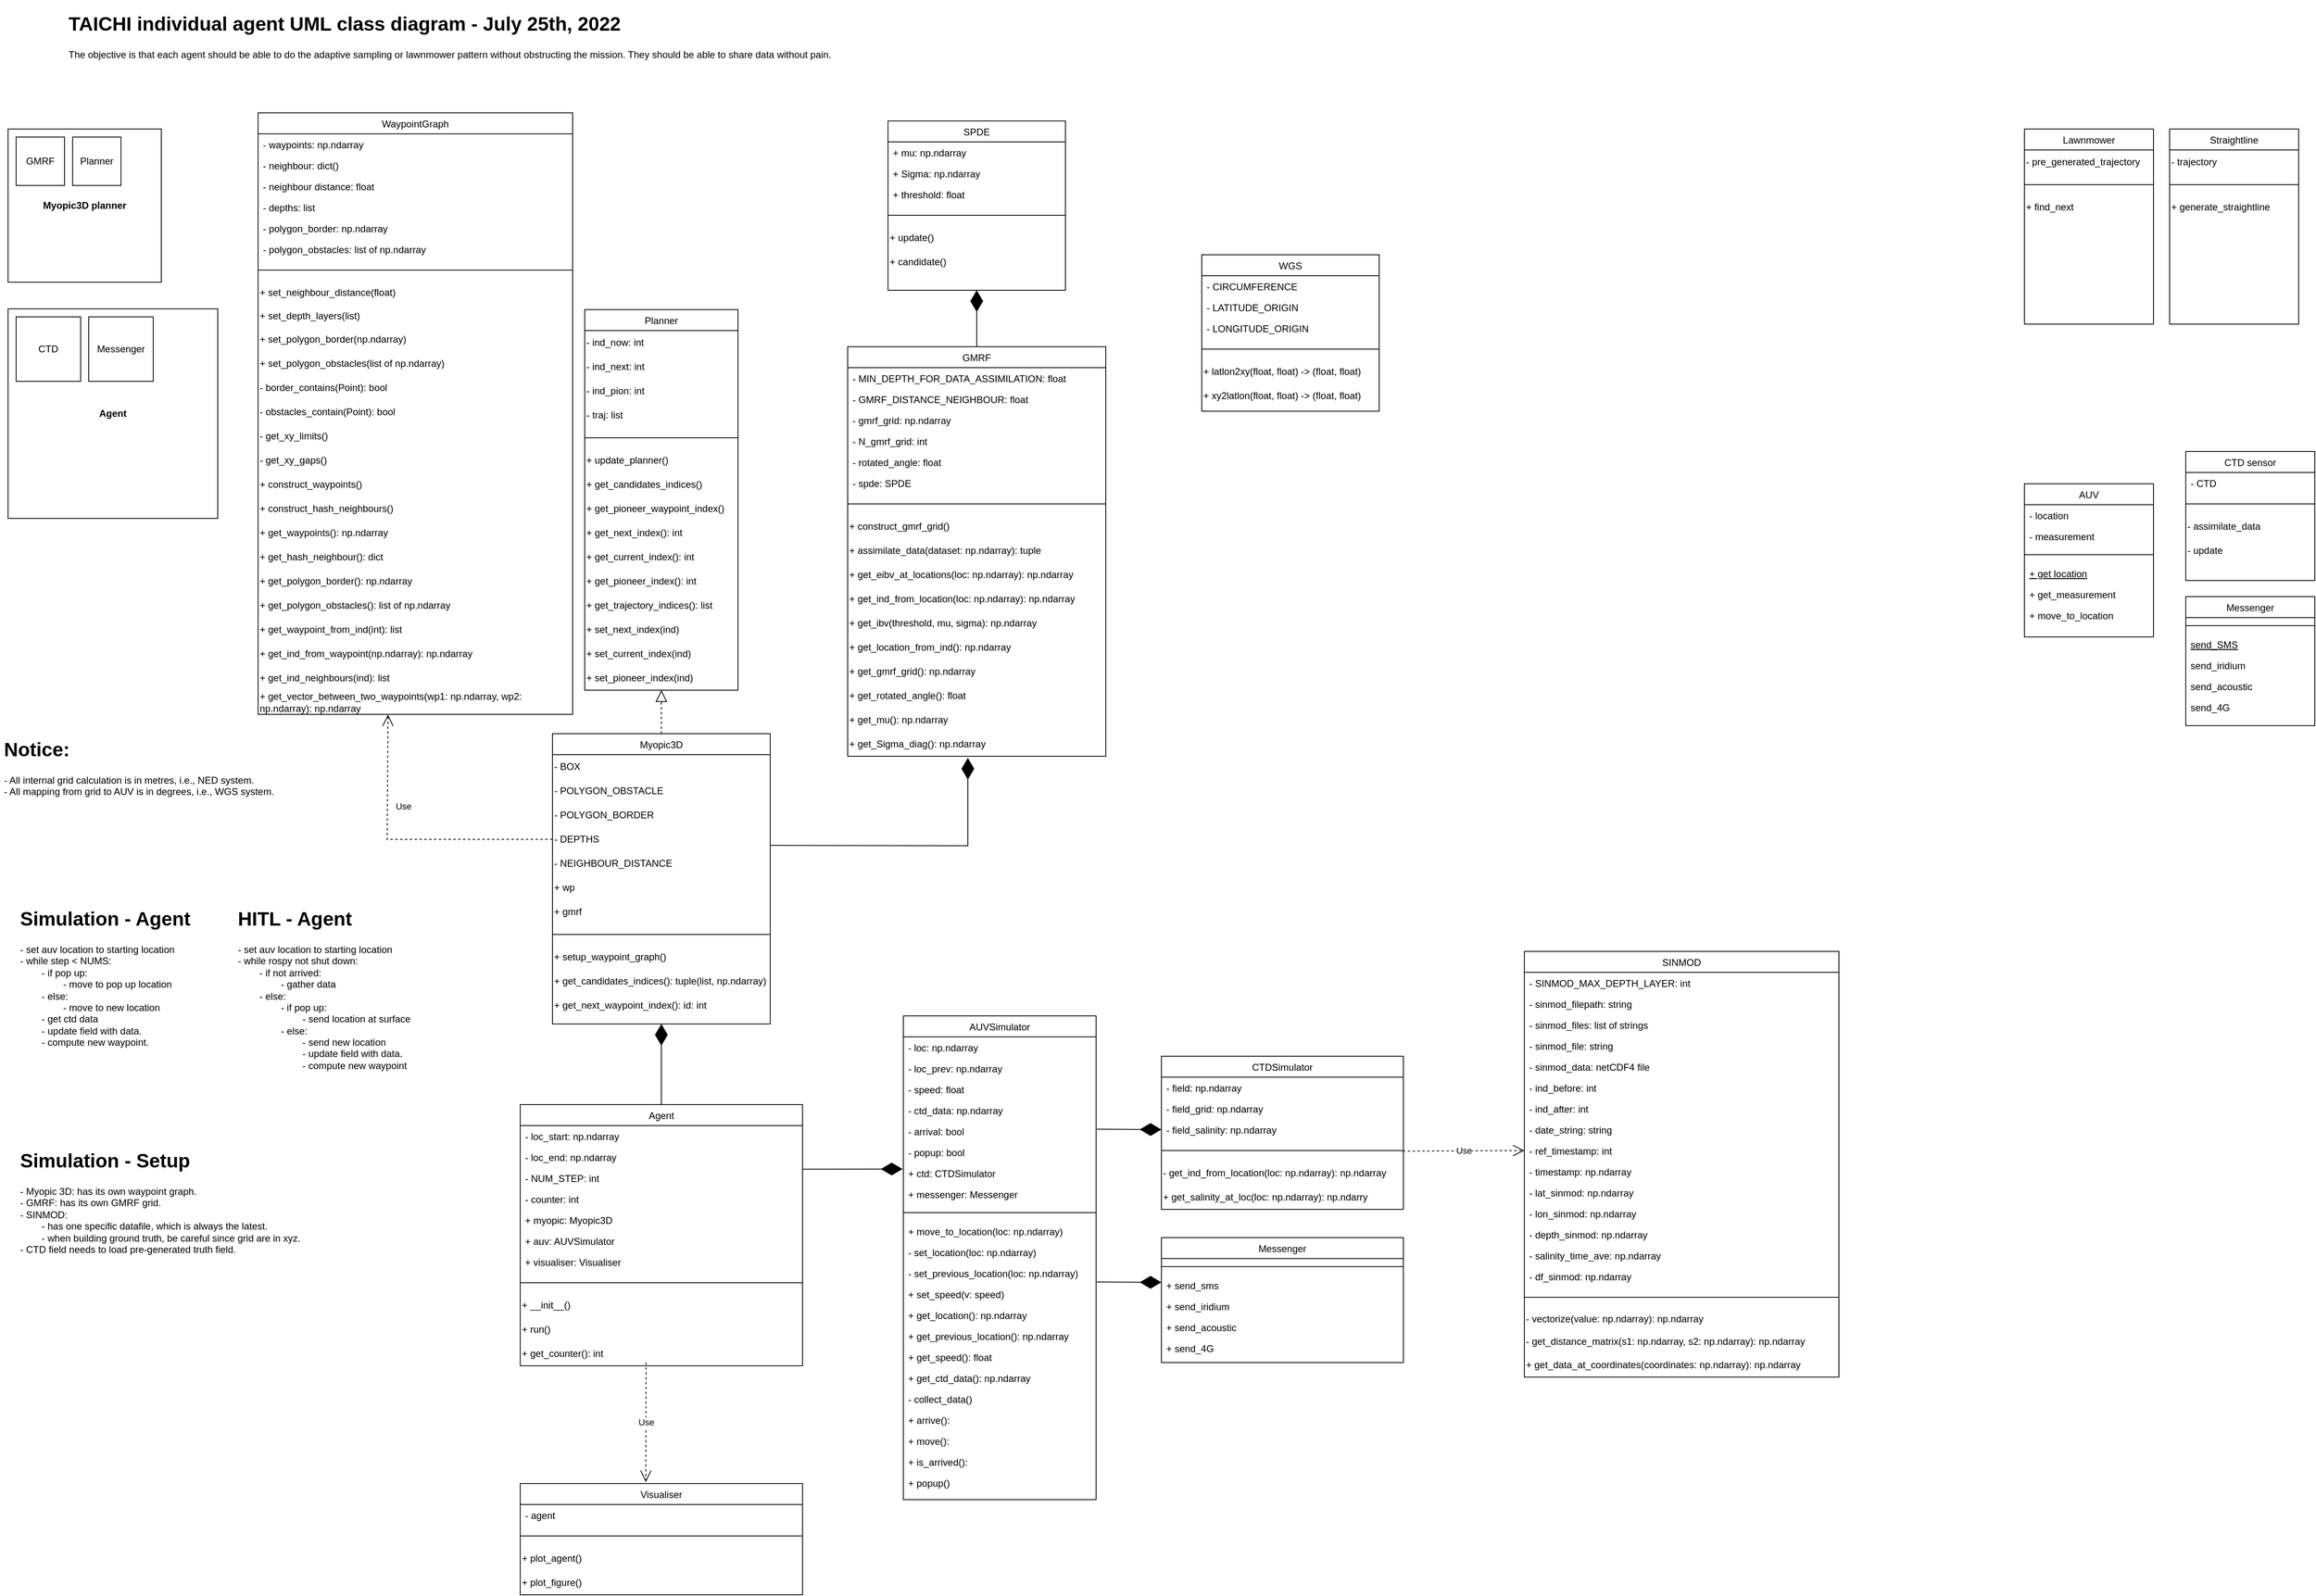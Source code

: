 <mxfile version="20.2.3" type="device"><diagram id="C5RBs43oDa-KdzZeNtuy" name="Page-1"><mxGraphModel dx="1666" dy="852" grid="1" gridSize="10" guides="1" tooltips="1" connect="1" arrows="1" fold="1" page="1" pageScale="1" pageWidth="4681" pageHeight="3300" math="0" shadow="0"><root><mxCell id="WIyWlLk6GJQsqaUBKTNV-0"/><mxCell id="WIyWlLk6GJQsqaUBKTNV-1" parent="WIyWlLk6GJQsqaUBKTNV-0"/><mxCell id="u6cWLPm3TQ6t4aNCsoLh-93" value="Planner" style="swimlane;fontStyle=0;align=center;verticalAlign=top;childLayout=stackLayout;horizontal=1;startSize=26;horizontalStack=0;resizeParent=1;resizeLast=0;collapsible=1;marginBottom=0;rounded=0;shadow=0;strokeWidth=1;" parent="WIyWlLk6GJQsqaUBKTNV-1" vertex="1"><mxGeometry x="765" y="444" width="190" height="472" as="geometry"><mxRectangle x="130" y="380" width="160" height="26" as="alternateBounds"/></mxGeometry></mxCell><mxCell id="u6cWLPm3TQ6t4aNCsoLh-99" value="- ind_now: int" style="text;html=1;strokeColor=none;fillColor=none;align=left;verticalAlign=middle;whiteSpace=wrap;rounded=0;" parent="u6cWLPm3TQ6t4aNCsoLh-93" vertex="1"><mxGeometry y="26" width="190" height="30" as="geometry"/></mxCell><mxCell id="u6cWLPm3TQ6t4aNCsoLh-100" value="- ind_next: int" style="text;html=1;strokeColor=none;fillColor=none;align=left;verticalAlign=middle;whiteSpace=wrap;rounded=0;" parent="u6cWLPm3TQ6t4aNCsoLh-93" vertex="1"><mxGeometry y="56" width="190" height="30" as="geometry"/></mxCell><mxCell id="u6cWLPm3TQ6t4aNCsoLh-101" value="- ind_pion: int" style="text;html=1;strokeColor=none;fillColor=none;align=left;verticalAlign=middle;whiteSpace=wrap;rounded=0;" parent="u6cWLPm3TQ6t4aNCsoLh-93" vertex="1"><mxGeometry y="86" width="190" height="30" as="geometry"/></mxCell><mxCell id="B7e0Tdd3vI8cEg96QGEF-0" value="- traj: list" style="text;html=1;strokeColor=none;fillColor=none;align=left;verticalAlign=middle;whiteSpace=wrap;rounded=0;" parent="u6cWLPm3TQ6t4aNCsoLh-93" vertex="1"><mxGeometry y="116" width="190" height="30" as="geometry"/></mxCell><mxCell id="u6cWLPm3TQ6t4aNCsoLh-94" value="" style="line;html=1;strokeWidth=1;align=left;verticalAlign=middle;spacingTop=-1;spacingLeft=3;spacingRight=3;rotatable=0;labelPosition=right;points=[];portConstraint=eastwest;" parent="u6cWLPm3TQ6t4aNCsoLh-93" vertex="1"><mxGeometry y="146" width="190" height="26" as="geometry"/></mxCell><mxCell id="u6cWLPm3TQ6t4aNCsoLh-95" value="+ update_planner()" style="text;html=1;strokeColor=none;fillColor=none;align=left;verticalAlign=middle;whiteSpace=wrap;rounded=0;" parent="u6cWLPm3TQ6t4aNCsoLh-93" vertex="1"><mxGeometry y="172" width="190" height="30" as="geometry"/></mxCell><mxCell id="u6cWLPm3TQ6t4aNCsoLh-96" value="+ get_candidates_indices()" style="text;html=1;strokeColor=none;fillColor=none;align=left;verticalAlign=middle;whiteSpace=wrap;rounded=0;" parent="u6cWLPm3TQ6t4aNCsoLh-93" vertex="1"><mxGeometry y="202" width="190" height="30" as="geometry"/></mxCell><mxCell id="lE3qkzFHBeCoeJft3JCm-24" value="+ get_pioneer_waypoint_index()" style="text;html=1;strokeColor=none;fillColor=none;align=left;verticalAlign=middle;whiteSpace=wrap;rounded=0;" parent="u6cWLPm3TQ6t4aNCsoLh-93" vertex="1"><mxGeometry y="232" width="190" height="30" as="geometry"/></mxCell><mxCell id="lE3qkzFHBeCoeJft3JCm-25" value="+ get_next_index(): int" style="text;html=1;strokeColor=none;fillColor=none;align=left;verticalAlign=middle;whiteSpace=wrap;rounded=0;" parent="u6cWLPm3TQ6t4aNCsoLh-93" vertex="1"><mxGeometry y="262" width="190" height="30" as="geometry"/></mxCell><mxCell id="34ha0xALZhQaqSOPqyUO-0" value="+ get_current_index(): int" style="text;html=1;strokeColor=none;fillColor=none;align=left;verticalAlign=middle;whiteSpace=wrap;rounded=0;" parent="u6cWLPm3TQ6t4aNCsoLh-93" vertex="1"><mxGeometry y="292" width="190" height="30" as="geometry"/></mxCell><mxCell id="34ha0xALZhQaqSOPqyUO-2" value="+ get_pioneer_index(): int" style="text;html=1;strokeColor=none;fillColor=none;align=left;verticalAlign=middle;whiteSpace=wrap;rounded=0;" parent="u6cWLPm3TQ6t4aNCsoLh-93" vertex="1"><mxGeometry y="322" width="190" height="30" as="geometry"/></mxCell><mxCell id="B7e0Tdd3vI8cEg96QGEF-1" value="+ get_trajectory_indices(): list" style="text;html=1;strokeColor=none;fillColor=none;align=left;verticalAlign=middle;whiteSpace=wrap;rounded=0;" parent="u6cWLPm3TQ6t4aNCsoLh-93" vertex="1"><mxGeometry y="352" width="190" height="30" as="geometry"/></mxCell><mxCell id="34ha0xALZhQaqSOPqyUO-3" value="+ set_next_index(ind)" style="text;html=1;strokeColor=none;fillColor=none;align=left;verticalAlign=middle;whiteSpace=wrap;rounded=0;" parent="u6cWLPm3TQ6t4aNCsoLh-93" vertex="1"><mxGeometry y="382" width="190" height="30" as="geometry"/></mxCell><mxCell id="34ha0xALZhQaqSOPqyUO-4" value="+ set_current_index(ind)" style="text;html=1;strokeColor=none;fillColor=none;align=left;verticalAlign=middle;whiteSpace=wrap;rounded=0;" parent="u6cWLPm3TQ6t4aNCsoLh-93" vertex="1"><mxGeometry y="412" width="190" height="30" as="geometry"/></mxCell><mxCell id="34ha0xALZhQaqSOPqyUO-6" value="+ set_pioneer_index(ind)" style="text;html=1;strokeColor=none;fillColor=none;align=left;verticalAlign=middle;whiteSpace=wrap;rounded=0;" parent="u6cWLPm3TQ6t4aNCsoLh-93" vertex="1"><mxGeometry y="442" width="190" height="30" as="geometry"/></mxCell><mxCell id="lE3qkzFHBeCoeJft3JCm-18" value="Lawnmower" style="swimlane;fontStyle=0;align=center;verticalAlign=top;childLayout=stackLayout;horizontal=1;startSize=26;horizontalStack=0;resizeParent=1;resizeLast=0;collapsible=1;marginBottom=0;rounded=0;shadow=0;strokeWidth=1;" parent="WIyWlLk6GJQsqaUBKTNV-1" vertex="1"><mxGeometry x="2550" y="220" width="160" height="242" as="geometry"><mxRectangle x="130" y="380" width="160" height="26" as="alternateBounds"/></mxGeometry></mxCell><mxCell id="lE3qkzFHBeCoeJft3JCm-23" value="- pre_generated_trajectory" style="text;html=1;strokeColor=none;fillColor=none;align=left;verticalAlign=middle;whiteSpace=wrap;rounded=0;" parent="lE3qkzFHBeCoeJft3JCm-18" vertex="1"><mxGeometry y="26" width="160" height="30" as="geometry"/></mxCell><mxCell id="lE3qkzFHBeCoeJft3JCm-19" value="" style="line;html=1;strokeWidth=1;align=left;verticalAlign=middle;spacingTop=-1;spacingLeft=3;spacingRight=3;rotatable=0;labelPosition=right;points=[];portConstraint=eastwest;" parent="lE3qkzFHBeCoeJft3JCm-18" vertex="1"><mxGeometry y="56" width="160" height="26" as="geometry"/></mxCell><mxCell id="lE3qkzFHBeCoeJft3JCm-21" value="+ find_next" style="text;html=1;strokeColor=none;fillColor=none;align=left;verticalAlign=middle;whiteSpace=wrap;rounded=0;" parent="lE3qkzFHBeCoeJft3JCm-18" vertex="1"><mxGeometry y="82" width="160" height="30" as="geometry"/></mxCell><mxCell id="lE3qkzFHBeCoeJft3JCm-56" value="Straightline" style="swimlane;fontStyle=0;align=center;verticalAlign=top;childLayout=stackLayout;horizontal=1;startSize=26;horizontalStack=0;resizeParent=1;resizeLast=0;collapsible=1;marginBottom=0;rounded=0;shadow=0;strokeWidth=1;" parent="WIyWlLk6GJQsqaUBKTNV-1" vertex="1"><mxGeometry x="2730" y="220" width="160" height="242" as="geometry"><mxRectangle x="130" y="380" width="160" height="26" as="alternateBounds"/></mxGeometry></mxCell><mxCell id="lE3qkzFHBeCoeJft3JCm-57" value="- trajectory" style="text;html=1;strokeColor=none;fillColor=none;align=left;verticalAlign=middle;whiteSpace=wrap;rounded=0;" parent="lE3qkzFHBeCoeJft3JCm-56" vertex="1"><mxGeometry y="26" width="160" height="30" as="geometry"/></mxCell><mxCell id="lE3qkzFHBeCoeJft3JCm-58" value="" style="line;html=1;strokeWidth=1;align=left;verticalAlign=middle;spacingTop=-1;spacingLeft=3;spacingRight=3;rotatable=0;labelPosition=right;points=[];portConstraint=eastwest;" parent="lE3qkzFHBeCoeJft3JCm-56" vertex="1"><mxGeometry y="56" width="160" height="26" as="geometry"/></mxCell><mxCell id="lE3qkzFHBeCoeJft3JCm-59" value="+ generate_straightline" style="text;html=1;strokeColor=none;fillColor=none;align=left;verticalAlign=middle;whiteSpace=wrap;rounded=0;" parent="lE3qkzFHBeCoeJft3JCm-56" vertex="1"><mxGeometry y="82" width="160" height="30" as="geometry"/></mxCell><mxCell id="7iUg0sL3hbKOepyehVSJ-0" value="&lt;h1&gt;TAICHI individual agent UML class diagram - July 25th, 2022&lt;/h1&gt;&lt;div&gt;The objective is that each agent should be able to do the adaptive sampling or lawnmower pattern without obstructing the mission. They should be able to share data without pain.&amp;nbsp;&lt;/div&gt;" style="text;html=1;strokeColor=none;fillColor=none;spacing=5;spacingTop=-20;whiteSpace=wrap;overflow=hidden;rounded=0;" parent="WIyWlLk6GJQsqaUBKTNV-1" vertex="1"><mxGeometry x="120" y="70" width="1360" height="120" as="geometry"/></mxCell><mxCell id="plsN3_Rw1YfsvE4Y6kvE-0" value="WaypointGraph" style="swimlane;fontStyle=0;align=center;verticalAlign=top;childLayout=stackLayout;horizontal=1;startSize=26;horizontalStack=0;resizeParent=1;resizeLast=0;collapsible=1;marginBottom=0;rounded=0;shadow=0;strokeWidth=1;" parent="WIyWlLk6GJQsqaUBKTNV-1" vertex="1"><mxGeometry x="360" y="200" width="390" height="746" as="geometry"><mxRectangle x="130" y="380" width="160" height="26" as="alternateBounds"/></mxGeometry></mxCell><mxCell id="plsN3_Rw1YfsvE4Y6kvE-1" value="- waypoints: np.ndarray" style="text;align=left;verticalAlign=top;spacingLeft=4;spacingRight=4;overflow=hidden;rotatable=0;points=[[0,0.5],[1,0.5]];portConstraint=eastwest;rounded=0;shadow=0;html=0;" parent="plsN3_Rw1YfsvE4Y6kvE-0" vertex="1"><mxGeometry y="26" width="390" height="26" as="geometry"/></mxCell><mxCell id="plsN3_Rw1YfsvE4Y6kvE-10" value="- neighbour: dict()" style="text;align=left;verticalAlign=top;spacingLeft=4;spacingRight=4;overflow=hidden;rotatable=0;points=[[0,0.5],[1,0.5]];portConstraint=eastwest;rounded=0;shadow=0;html=0;" parent="plsN3_Rw1YfsvE4Y6kvE-0" vertex="1"><mxGeometry y="52" width="390" height="26" as="geometry"/></mxCell><mxCell id="plsN3_Rw1YfsvE4Y6kvE-6" value="- neighbour distance: float" style="text;align=left;verticalAlign=top;spacingLeft=4;spacingRight=4;overflow=hidden;rotatable=0;points=[[0,0.5],[1,0.5]];portConstraint=eastwest;rounded=0;shadow=0;html=0;" parent="plsN3_Rw1YfsvE4Y6kvE-0" vertex="1"><mxGeometry y="78" width="390" height="26" as="geometry"/></mxCell><mxCell id="plsN3_Rw1YfsvE4Y6kvE-7" value="- depths: list" style="text;align=left;verticalAlign=top;spacingLeft=4;spacingRight=4;overflow=hidden;rotatable=0;points=[[0,0.5],[1,0.5]];portConstraint=eastwest;rounded=0;shadow=0;html=0;" parent="plsN3_Rw1YfsvE4Y6kvE-0" vertex="1"><mxGeometry y="104" width="390" height="26" as="geometry"/></mxCell><mxCell id="plsN3_Rw1YfsvE4Y6kvE-8" value="- polygon_border: np.ndarray" style="text;align=left;verticalAlign=top;spacingLeft=4;spacingRight=4;overflow=hidden;rotatable=0;points=[[0,0.5],[1,0.5]];portConstraint=eastwest;rounded=0;shadow=0;html=0;" parent="plsN3_Rw1YfsvE4Y6kvE-0" vertex="1"><mxGeometry y="130" width="390" height="26" as="geometry"/></mxCell><mxCell id="plsN3_Rw1YfsvE4Y6kvE-9" value="- polygon_obstacles: list of np.ndarray" style="text;align=left;verticalAlign=top;spacingLeft=4;spacingRight=4;overflow=hidden;rotatable=0;points=[[0,0.5],[1,0.5]];portConstraint=eastwest;rounded=0;shadow=0;html=0;" parent="plsN3_Rw1YfsvE4Y6kvE-0" vertex="1"><mxGeometry y="156" width="390" height="26" as="geometry"/></mxCell><mxCell id="plsN3_Rw1YfsvE4Y6kvE-3" value="" style="line;html=1;strokeWidth=1;align=left;verticalAlign=middle;spacingTop=-1;spacingLeft=3;spacingRight=3;rotatable=0;labelPosition=right;points=[];portConstraint=eastwest;" parent="plsN3_Rw1YfsvE4Y6kvE-0" vertex="1"><mxGeometry y="182" width="390" height="26" as="geometry"/></mxCell><mxCell id="plsN3_Rw1YfsvE4Y6kvE-4" value="+ set_neighbour_distance(float)" style="text;html=1;strokeColor=none;fillColor=none;align=left;verticalAlign=middle;whiteSpace=wrap;rounded=0;" parent="plsN3_Rw1YfsvE4Y6kvE-0" vertex="1"><mxGeometry y="208" width="390" height="30" as="geometry"/></mxCell><mxCell id="plsN3_Rw1YfsvE4Y6kvE-11" value="+ set_depth_layers(list)" style="text;html=1;strokeColor=none;fillColor=none;align=left;verticalAlign=middle;whiteSpace=wrap;rounded=0;" parent="plsN3_Rw1YfsvE4Y6kvE-0" vertex="1"><mxGeometry y="238" width="390" height="28" as="geometry"/></mxCell><mxCell id="plsN3_Rw1YfsvE4Y6kvE-12" value="+ set_polygon_border(np.ndarray)" style="text;html=1;strokeColor=none;fillColor=none;align=left;verticalAlign=middle;whiteSpace=wrap;rounded=0;" parent="plsN3_Rw1YfsvE4Y6kvE-0" vertex="1"><mxGeometry y="266" width="390" height="30" as="geometry"/></mxCell><mxCell id="plsN3_Rw1YfsvE4Y6kvE-13" value="+ set_polygon_obstacles(list of np.ndarray)" style="text;html=1;strokeColor=none;fillColor=none;align=left;verticalAlign=middle;whiteSpace=wrap;rounded=0;" parent="plsN3_Rw1YfsvE4Y6kvE-0" vertex="1"><mxGeometry y="296" width="390" height="30" as="geometry"/></mxCell><mxCell id="plsN3_Rw1YfsvE4Y6kvE-14" value="- border_contains(Point): bool" style="text;html=1;strokeColor=none;fillColor=none;align=left;verticalAlign=middle;whiteSpace=wrap;rounded=0;" parent="plsN3_Rw1YfsvE4Y6kvE-0" vertex="1"><mxGeometry y="326" width="390" height="30" as="geometry"/></mxCell><mxCell id="plsN3_Rw1YfsvE4Y6kvE-15" value="- obstacles_contain(Point): bool" style="text;html=1;strokeColor=none;fillColor=none;align=left;verticalAlign=middle;whiteSpace=wrap;rounded=0;" parent="plsN3_Rw1YfsvE4Y6kvE-0" vertex="1"><mxGeometry y="356" width="390" height="30" as="geometry"/></mxCell><mxCell id="plsN3_Rw1YfsvE4Y6kvE-16" value="- get_xy_limits()" style="text;html=1;strokeColor=none;fillColor=none;align=left;verticalAlign=middle;whiteSpace=wrap;rounded=0;" parent="plsN3_Rw1YfsvE4Y6kvE-0" vertex="1"><mxGeometry y="386" width="390" height="30" as="geometry"/></mxCell><mxCell id="plsN3_Rw1YfsvE4Y6kvE-17" value="- get_xy_gaps()" style="text;html=1;strokeColor=none;fillColor=none;align=left;verticalAlign=middle;whiteSpace=wrap;rounded=0;" parent="plsN3_Rw1YfsvE4Y6kvE-0" vertex="1"><mxGeometry y="416" width="390" height="30" as="geometry"/></mxCell><mxCell id="plsN3_Rw1YfsvE4Y6kvE-5" value="+ construct_waypoints()" style="text;html=1;strokeColor=none;fillColor=none;align=left;verticalAlign=middle;whiteSpace=wrap;rounded=0;" parent="plsN3_Rw1YfsvE4Y6kvE-0" vertex="1"><mxGeometry y="446" width="390" height="30" as="geometry"/></mxCell><mxCell id="plsN3_Rw1YfsvE4Y6kvE-18" value="+ construct_hash_neighbours()" style="text;html=1;strokeColor=none;fillColor=none;align=left;verticalAlign=middle;whiteSpace=wrap;rounded=0;" parent="plsN3_Rw1YfsvE4Y6kvE-0" vertex="1"><mxGeometry y="476" width="390" height="30" as="geometry"/></mxCell><mxCell id="plsN3_Rw1YfsvE4Y6kvE-19" value="+ get_waypoints(): np.ndarray" style="text;html=1;strokeColor=none;fillColor=none;align=left;verticalAlign=middle;whiteSpace=wrap;rounded=0;" parent="plsN3_Rw1YfsvE4Y6kvE-0" vertex="1"><mxGeometry y="506" width="390" height="30" as="geometry"/></mxCell><mxCell id="plsN3_Rw1YfsvE4Y6kvE-20" value="+ get_hash_neighbour(): dict" style="text;html=1;strokeColor=none;fillColor=none;align=left;verticalAlign=middle;whiteSpace=wrap;rounded=0;" parent="plsN3_Rw1YfsvE4Y6kvE-0" vertex="1"><mxGeometry y="536" width="390" height="30" as="geometry"/></mxCell><mxCell id="plsN3_Rw1YfsvE4Y6kvE-21" value="+ get_polygon_border(): np.ndarray" style="text;html=1;strokeColor=none;fillColor=none;align=left;verticalAlign=middle;whiteSpace=wrap;rounded=0;" parent="plsN3_Rw1YfsvE4Y6kvE-0" vertex="1"><mxGeometry y="566" width="390" height="30" as="geometry"/></mxCell><mxCell id="plsN3_Rw1YfsvE4Y6kvE-22" value="+ get_polygon_obstacles(): list of np.ndarray" style="text;html=1;strokeColor=none;fillColor=none;align=left;verticalAlign=middle;whiteSpace=wrap;rounded=0;" parent="plsN3_Rw1YfsvE4Y6kvE-0" vertex="1"><mxGeometry y="596" width="390" height="30" as="geometry"/></mxCell><mxCell id="plsN3_Rw1YfsvE4Y6kvE-23" value="+ get_waypoint_from_ind(int): list" style="text;html=1;strokeColor=none;fillColor=none;align=left;verticalAlign=middle;whiteSpace=wrap;rounded=0;" parent="plsN3_Rw1YfsvE4Y6kvE-0" vertex="1"><mxGeometry y="626" width="390" height="30" as="geometry"/></mxCell><mxCell id="plsN3_Rw1YfsvE4Y6kvE-24" value="+ get_ind_from_waypoint(np.ndarray): np.ndarray" style="text;html=1;strokeColor=none;fillColor=none;align=left;verticalAlign=middle;whiteSpace=wrap;rounded=0;" parent="plsN3_Rw1YfsvE4Y6kvE-0" vertex="1"><mxGeometry y="656" width="390" height="30" as="geometry"/></mxCell><mxCell id="plsN3_Rw1YfsvE4Y6kvE-25" value="+ get_ind_neighbours(ind): list" style="text;html=1;strokeColor=none;fillColor=none;align=left;verticalAlign=middle;whiteSpace=wrap;rounded=0;" parent="plsN3_Rw1YfsvE4Y6kvE-0" vertex="1"><mxGeometry y="686" width="390" height="30" as="geometry"/></mxCell><mxCell id="e51tBfpOWioPl-1S9L4V-11" value="+ get_vector_between_two_waypoints(wp1: np.ndarray, wp2: np.ndarray): np.ndarray" style="text;html=1;strokeColor=none;fillColor=none;align=left;verticalAlign=middle;whiteSpace=wrap;rounded=0;" parent="plsN3_Rw1YfsvE4Y6kvE-0" vertex="1"><mxGeometry y="716" width="390" height="30" as="geometry"/></mxCell><mxCell id="5N85A_KWL3ZWQSYdBThE-2" value="Myopic3D" style="swimlane;fontStyle=0;align=center;verticalAlign=top;childLayout=stackLayout;horizontal=1;startSize=26;horizontalStack=0;resizeParent=1;resizeLast=0;collapsible=1;marginBottom=0;rounded=0;shadow=0;strokeWidth=1;" parent="WIyWlLk6GJQsqaUBKTNV-1" vertex="1"><mxGeometry x="725" y="970" width="270" height="360" as="geometry"><mxRectangle x="130" y="380" width="160" height="26" as="alternateBounds"/></mxGeometry></mxCell><mxCell id="B7e0Tdd3vI8cEg96QGEF-3" value="- BOX" style="text;html=1;strokeColor=none;fillColor=none;align=left;verticalAlign=middle;whiteSpace=wrap;rounded=0;" parent="5N85A_KWL3ZWQSYdBThE-2" vertex="1"><mxGeometry y="26" width="270" height="30" as="geometry"/></mxCell><mxCell id="B7e0Tdd3vI8cEg96QGEF-4" value="- POLYGON_OBSTACLE" style="text;html=1;strokeColor=none;fillColor=none;align=left;verticalAlign=middle;whiteSpace=wrap;rounded=0;" parent="5N85A_KWL3ZWQSYdBThE-2" vertex="1"><mxGeometry y="56" width="270" height="30" as="geometry"/></mxCell><mxCell id="B7e0Tdd3vI8cEg96QGEF-5" value="- POLYGON_BORDER" style="text;html=1;strokeColor=none;fillColor=none;align=left;verticalAlign=middle;whiteSpace=wrap;rounded=0;" parent="5N85A_KWL3ZWQSYdBThE-2" vertex="1"><mxGeometry y="86" width="270" height="30" as="geometry"/></mxCell><mxCell id="B7e0Tdd3vI8cEg96QGEF-6" value="- DEPTHS" style="text;html=1;strokeColor=none;fillColor=none;align=left;verticalAlign=middle;whiteSpace=wrap;rounded=0;" parent="5N85A_KWL3ZWQSYdBThE-2" vertex="1"><mxGeometry y="116" width="270" height="30" as="geometry"/></mxCell><mxCell id="B7e0Tdd3vI8cEg96QGEF-7" value="- NEIGHBOUR_DISTANCE" style="text;html=1;strokeColor=none;fillColor=none;align=left;verticalAlign=middle;whiteSpace=wrap;rounded=0;" parent="5N85A_KWL3ZWQSYdBThE-2" vertex="1"><mxGeometry y="146" width="270" height="30" as="geometry"/></mxCell><mxCell id="B7e0Tdd3vI8cEg96QGEF-8" value="+ wp" style="text;html=1;strokeColor=none;fillColor=none;align=left;verticalAlign=middle;whiteSpace=wrap;rounded=0;" parent="5N85A_KWL3ZWQSYdBThE-2" vertex="1"><mxGeometry y="176" width="270" height="30" as="geometry"/></mxCell><mxCell id="34ha0xALZhQaqSOPqyUO-28" value="+ gmrf" style="text;html=1;strokeColor=none;fillColor=none;align=left;verticalAlign=middle;whiteSpace=wrap;rounded=0;" parent="5N85A_KWL3ZWQSYdBThE-2" vertex="1"><mxGeometry y="206" width="270" height="30" as="geometry"/></mxCell><mxCell id="5N85A_KWL3ZWQSYdBThE-3" value="" style="line;html=1;strokeWidth=1;align=left;verticalAlign=middle;spacingTop=-1;spacingLeft=3;spacingRight=3;rotatable=0;labelPosition=right;points=[];portConstraint=eastwest;" parent="5N85A_KWL3ZWQSYdBThE-2" vertex="1"><mxGeometry y="236" width="270" height="26" as="geometry"/></mxCell><mxCell id="B7e0Tdd3vI8cEg96QGEF-2" value="+ setup_waypoint_graph()" style="text;html=1;strokeColor=none;fillColor=none;align=left;verticalAlign=middle;whiteSpace=wrap;rounded=0;" parent="5N85A_KWL3ZWQSYdBThE-2" vertex="1"><mxGeometry y="262" width="270" height="30" as="geometry"/></mxCell><mxCell id="5N85A_KWL3ZWQSYdBThE-4" value="+ get_candidates_indices(): tuple(list, np.ndarray)" style="text;html=1;strokeColor=none;fillColor=none;align=left;verticalAlign=middle;whiteSpace=wrap;rounded=0;" parent="5N85A_KWL3ZWQSYdBThE-2" vertex="1"><mxGeometry y="292" width="270" height="30" as="geometry"/></mxCell><mxCell id="34ha0xALZhQaqSOPqyUO-7" value="+ get_next_waypoint_index(): id: int" style="text;html=1;strokeColor=none;fillColor=none;align=left;verticalAlign=middle;whiteSpace=wrap;rounded=0;" parent="5N85A_KWL3ZWQSYdBThE-2" vertex="1"><mxGeometry y="322" width="270" height="30" as="geometry"/></mxCell><mxCell id="5N85A_KWL3ZWQSYdBThE-6" value="" style="endArrow=block;dashed=1;endFill=0;endSize=12;html=1;rounded=0;exitX=0.5;exitY=0;exitDx=0;exitDy=0;entryX=0.5;entryY=1;entryDx=0;entryDy=0;" parent="WIyWlLk6GJQsqaUBKTNV-1" source="5N85A_KWL3ZWQSYdBThE-2" target="u6cWLPm3TQ6t4aNCsoLh-93" edge="1"><mxGeometry width="160" relative="1" as="geometry"><mxPoint x="590" y="1230" as="sourcePoint"/><mxPoint x="750" y="1230" as="targetPoint"/></mxGeometry></mxCell><mxCell id="5N85A_KWL3ZWQSYdBThE-7" value="Use" style="endArrow=open;endSize=12;dashed=1;html=1;rounded=0;exitX=0;exitY=0.5;exitDx=0;exitDy=0;entryX=0.413;entryY=1.013;entryDx=0;entryDy=0;entryPerimeter=0;" parent="WIyWlLk6GJQsqaUBKTNV-1" source="B7e0Tdd3vI8cEg96QGEF-6" target="e51tBfpOWioPl-1S9L4V-11" edge="1"><mxGeometry x="0.371" y="-20" width="160" relative="1" as="geometry"><mxPoint x="520" y="1050" as="sourcePoint"/><mxPoint x="680" y="1050" as="targetPoint"/><Array as="points"><mxPoint x="520" y="1101"/></Array><mxPoint as="offset"/></mxGeometry></mxCell><mxCell id="34ha0xALZhQaqSOPqyUO-8" value="SPDE" style="swimlane;fontStyle=0;align=center;verticalAlign=top;childLayout=stackLayout;horizontal=1;startSize=26;horizontalStack=0;resizeParent=1;resizeLast=0;collapsible=1;marginBottom=0;rounded=0;shadow=0;strokeWidth=1;" parent="WIyWlLk6GJQsqaUBKTNV-1" vertex="1"><mxGeometry x="1141" y="210" width="220" height="210" as="geometry"><mxRectangle x="130" y="380" width="160" height="26" as="alternateBounds"/></mxGeometry></mxCell><mxCell id="34ha0xALZhQaqSOPqyUO-9" value="+ mu: np.ndarray" style="text;align=left;verticalAlign=top;spacingLeft=4;spacingRight=4;overflow=hidden;rotatable=0;points=[[0,0.5],[1,0.5]];portConstraint=eastwest;rounded=0;shadow=0;html=0;" parent="34ha0xALZhQaqSOPqyUO-8" vertex="1"><mxGeometry y="26" width="220" height="26" as="geometry"/></mxCell><mxCell id="34ha0xALZhQaqSOPqyUO-10" value="+ Sigma: np.ndarray" style="text;align=left;verticalAlign=top;spacingLeft=4;spacingRight=4;overflow=hidden;rotatable=0;points=[[0,0.5],[1,0.5]];portConstraint=eastwest;rounded=0;shadow=0;html=0;" parent="34ha0xALZhQaqSOPqyUO-8" vertex="1"><mxGeometry y="52" width="220" height="26" as="geometry"/></mxCell><mxCell id="34ha0xALZhQaqSOPqyUO-11" value="+ threshold: float" style="text;align=left;verticalAlign=top;spacingLeft=4;spacingRight=4;overflow=hidden;rotatable=0;points=[[0,0.5],[1,0.5]];portConstraint=eastwest;rounded=0;shadow=0;html=0;" parent="34ha0xALZhQaqSOPqyUO-8" vertex="1"><mxGeometry y="78" width="220" height="26" as="geometry"/></mxCell><mxCell id="34ha0xALZhQaqSOPqyUO-12" value="" style="line;html=1;strokeWidth=1;align=left;verticalAlign=middle;spacingTop=-1;spacingLeft=3;spacingRight=3;rotatable=0;labelPosition=right;points=[];portConstraint=eastwest;" parent="34ha0xALZhQaqSOPqyUO-8" vertex="1"><mxGeometry y="104" width="220" height="26" as="geometry"/></mxCell><mxCell id="34ha0xALZhQaqSOPqyUO-13" value="+ update()" style="text;html=1;strokeColor=none;fillColor=none;align=left;verticalAlign=middle;whiteSpace=wrap;rounded=0;" parent="34ha0xALZhQaqSOPqyUO-8" vertex="1"><mxGeometry y="130" width="220" height="30" as="geometry"/></mxCell><mxCell id="34ha0xALZhQaqSOPqyUO-14" value="+ candidate()" style="text;html=1;strokeColor=none;fillColor=none;align=left;verticalAlign=middle;whiteSpace=wrap;rounded=0;" parent="34ha0xALZhQaqSOPqyUO-8" vertex="1"><mxGeometry y="160" width="220" height="30" as="geometry"/></mxCell><mxCell id="34ha0xALZhQaqSOPqyUO-15" value="GMRF" style="swimlane;fontStyle=0;align=center;verticalAlign=top;childLayout=stackLayout;horizontal=1;startSize=26;horizontalStack=0;resizeParent=1;resizeLast=0;collapsible=1;marginBottom=0;rounded=0;shadow=0;strokeWidth=1;" parent="WIyWlLk6GJQsqaUBKTNV-1" vertex="1"><mxGeometry x="1091" y="490" width="320" height="508" as="geometry"><mxRectangle x="130" y="380" width="160" height="26" as="alternateBounds"/></mxGeometry></mxCell><mxCell id="e51tBfpOWioPl-1S9L4V-13" value="- MIN_DEPTH_FOR_DATA_ASSIMILATION: float" style="text;align=left;verticalAlign=top;spacingLeft=4;spacingRight=4;overflow=hidden;rotatable=0;points=[[0,0.5],[1,0.5]];portConstraint=eastwest;rounded=0;shadow=0;html=0;" parent="34ha0xALZhQaqSOPqyUO-15" vertex="1"><mxGeometry y="26" width="320" height="26" as="geometry"/></mxCell><mxCell id="34ha0xALZhQaqSOPqyUO-17" value="- GMRF_DISTANCE_NEIGHBOUR: float" style="text;align=left;verticalAlign=top;spacingLeft=4;spacingRight=4;overflow=hidden;rotatable=0;points=[[0,0.5],[1,0.5]];portConstraint=eastwest;rounded=0;shadow=0;html=0;" parent="34ha0xALZhQaqSOPqyUO-15" vertex="1"><mxGeometry y="52" width="320" height="26" as="geometry"/></mxCell><mxCell id="e51tBfpOWioPl-1S9L4V-12" value="- gmrf_grid: np.ndarray" style="text;align=left;verticalAlign=top;spacingLeft=4;spacingRight=4;overflow=hidden;rotatable=0;points=[[0,0.5],[1,0.5]];portConstraint=eastwest;rounded=0;shadow=0;html=0;" parent="34ha0xALZhQaqSOPqyUO-15" vertex="1"><mxGeometry y="78" width="320" height="26" as="geometry"/></mxCell><mxCell id="e51tBfpOWioPl-1S9L4V-14" value="- N_gmrf_grid: int" style="text;align=left;verticalAlign=top;spacingLeft=4;spacingRight=4;overflow=hidden;rotatable=0;points=[[0,0.5],[1,0.5]];portConstraint=eastwest;rounded=0;shadow=0;html=0;" parent="34ha0xALZhQaqSOPqyUO-15" vertex="1"><mxGeometry y="104" width="320" height="26" as="geometry"/></mxCell><mxCell id="e51tBfpOWioPl-1S9L4V-42" value="- rotated_angle: float" style="text;align=left;verticalAlign=top;spacingLeft=4;spacingRight=4;overflow=hidden;rotatable=0;points=[[0,0.5],[1,0.5]];portConstraint=eastwest;rounded=0;shadow=0;html=0;" parent="34ha0xALZhQaqSOPqyUO-15" vertex="1"><mxGeometry y="130" width="320" height="26" as="geometry"/></mxCell><mxCell id="34ha0xALZhQaqSOPqyUO-16" value="- spde: SPDE" style="text;align=left;verticalAlign=top;spacingLeft=4;spacingRight=4;overflow=hidden;rotatable=0;points=[[0,0.5],[1,0.5]];portConstraint=eastwest;rounded=0;shadow=0;html=0;" parent="34ha0xALZhQaqSOPqyUO-15" vertex="1"><mxGeometry y="156" width="320" height="26" as="geometry"/></mxCell><mxCell id="34ha0xALZhQaqSOPqyUO-19" value="" style="line;html=1;strokeWidth=1;align=left;verticalAlign=middle;spacingTop=-1;spacingLeft=3;spacingRight=3;rotatable=0;labelPosition=right;points=[];portConstraint=eastwest;" parent="34ha0xALZhQaqSOPqyUO-15" vertex="1"><mxGeometry y="182" width="320" height="26" as="geometry"/></mxCell><mxCell id="34ha0xALZhQaqSOPqyUO-20" value="+ construct_gmrf_grid()" style="text;html=1;strokeColor=none;fillColor=none;align=left;verticalAlign=middle;whiteSpace=wrap;rounded=0;" parent="34ha0xALZhQaqSOPqyUO-15" vertex="1"><mxGeometry y="208" width="320" height="30" as="geometry"/></mxCell><mxCell id="e51tBfpOWioPl-1S9L4V-15" value="+ assimilate_data(dataset: np.ndarray): tuple" style="text;html=1;strokeColor=none;fillColor=none;align=left;verticalAlign=middle;whiteSpace=wrap;rounded=0;" parent="34ha0xALZhQaqSOPqyUO-15" vertex="1"><mxGeometry y="238" width="320" height="30" as="geometry"/></mxCell><mxCell id="34ha0xALZhQaqSOPqyUO-21" value="+ get_eibv_at_locations(loc: np.ndarray): np.ndarray" style="text;html=1;strokeColor=none;fillColor=none;align=left;verticalAlign=middle;whiteSpace=wrap;rounded=0;" parent="34ha0xALZhQaqSOPqyUO-15" vertex="1"><mxGeometry y="268" width="320" height="30" as="geometry"/></mxCell><mxCell id="34ha0xALZhQaqSOPqyUO-22" value="+ get_ind_from_location(loc: np.ndarray): np.ndarray" style="text;html=1;strokeColor=none;fillColor=none;align=left;verticalAlign=middle;whiteSpace=wrap;rounded=0;" parent="34ha0xALZhQaqSOPqyUO-15" vertex="1"><mxGeometry y="298" width="320" height="30" as="geometry"/></mxCell><mxCell id="34ha0xALZhQaqSOPqyUO-38" value="+ get_ibv(threshold, mu, sigma): np.ndarray" style="text;html=1;strokeColor=none;fillColor=none;align=left;verticalAlign=middle;whiteSpace=wrap;rounded=0;" parent="34ha0xALZhQaqSOPqyUO-15" vertex="1"><mxGeometry y="328" width="320" height="30" as="geometry"/></mxCell><mxCell id="34ha0xALZhQaqSOPqyUO-23" value="+ get_location_from_ind(): np.ndarray" style="text;html=1;strokeColor=none;fillColor=none;align=left;verticalAlign=middle;whiteSpace=wrap;rounded=0;" parent="34ha0xALZhQaqSOPqyUO-15" vertex="1"><mxGeometry y="358" width="320" height="30" as="geometry"/></mxCell><mxCell id="34ha0xALZhQaqSOPqyUO-24" value="+ get_gmrf_grid(): np.ndarray" style="text;html=1;strokeColor=none;fillColor=none;align=left;verticalAlign=middle;whiteSpace=wrap;rounded=0;" parent="34ha0xALZhQaqSOPqyUO-15" vertex="1"><mxGeometry y="388" width="320" height="30" as="geometry"/></mxCell><mxCell id="e51tBfpOWioPl-1S9L4V-44" value="+ get_rotated_angle(): float" style="text;html=1;strokeColor=none;fillColor=none;align=left;verticalAlign=middle;whiteSpace=wrap;rounded=0;" parent="34ha0xALZhQaqSOPqyUO-15" vertex="1"><mxGeometry y="418" width="320" height="30" as="geometry"/></mxCell><mxCell id="e51tBfpOWioPl-1S9L4V-45" value="+ get_mu(): np.ndarray" style="text;html=1;strokeColor=none;fillColor=none;align=left;verticalAlign=middle;whiteSpace=wrap;rounded=0;" parent="34ha0xALZhQaqSOPqyUO-15" vertex="1"><mxGeometry y="448" width="320" height="30" as="geometry"/></mxCell><mxCell id="e51tBfpOWioPl-1S9L4V-46" value="+ get_Sigma_diag(): np.ndarray" style="text;html=1;strokeColor=none;fillColor=none;align=left;verticalAlign=middle;whiteSpace=wrap;rounded=0;" parent="34ha0xALZhQaqSOPqyUO-15" vertex="1"><mxGeometry y="478" width="320" height="30" as="geometry"/></mxCell><mxCell id="34ha0xALZhQaqSOPqyUO-26" value="" style="endArrow=diamondThin;endFill=1;endSize=24;html=1;rounded=0;exitX=0.5;exitY=0;exitDx=0;exitDy=0;entryX=0.5;entryY=1;entryDx=0;entryDy=0;" parent="WIyWlLk6GJQsqaUBKTNV-1" source="34ha0xALZhQaqSOPqyUO-15" target="34ha0xALZhQaqSOPqyUO-8" edge="1"><mxGeometry width="160" relative="1" as="geometry"><mxPoint x="1090" y="590" as="sourcePoint"/><mxPoint x="1250" y="570" as="targetPoint"/></mxGeometry></mxCell><mxCell id="34ha0xALZhQaqSOPqyUO-30" value="" style="endArrow=diamondThin;endFill=1;endSize=24;html=1;rounded=0;exitX=1;exitY=0.75;exitDx=0;exitDy=0;" parent="WIyWlLk6GJQsqaUBKTNV-1" source="B7e0Tdd3vI8cEg96QGEF-6" edge="1"><mxGeometry width="160" relative="1" as="geometry"><mxPoint x="1170" y="1030" as="sourcePoint"/><mxPoint x="1240" y="1000" as="targetPoint"/><Array as="points"><mxPoint x="1240" y="1109"/></Array></mxGeometry></mxCell><mxCell id="34ha0xALZhQaqSOPqyUO-31" value="WGS" style="swimlane;fontStyle=0;align=center;verticalAlign=top;childLayout=stackLayout;horizontal=1;startSize=26;horizontalStack=0;resizeParent=1;resizeLast=0;collapsible=1;marginBottom=0;rounded=0;shadow=0;strokeWidth=1;" parent="WIyWlLk6GJQsqaUBKTNV-1" vertex="1"><mxGeometry x="1530" y="376" width="220" height="194" as="geometry"><mxRectangle x="130" y="380" width="160" height="26" as="alternateBounds"/></mxGeometry></mxCell><mxCell id="34ha0xALZhQaqSOPqyUO-32" value="- CIRCUMFERENCE" style="text;align=left;verticalAlign=top;spacingLeft=4;spacingRight=4;overflow=hidden;rotatable=0;points=[[0,0.5],[1,0.5]];portConstraint=eastwest;rounded=0;shadow=0;html=0;" parent="34ha0xALZhQaqSOPqyUO-31" vertex="1"><mxGeometry y="26" width="220" height="26" as="geometry"/></mxCell><mxCell id="34ha0xALZhQaqSOPqyUO-33" value="- LATITUDE_ORIGIN" style="text;align=left;verticalAlign=top;spacingLeft=4;spacingRight=4;overflow=hidden;rotatable=0;points=[[0,0.5],[1,0.5]];portConstraint=eastwest;rounded=0;shadow=0;html=0;" parent="34ha0xALZhQaqSOPqyUO-31" vertex="1"><mxGeometry y="52" width="220" height="26" as="geometry"/></mxCell><mxCell id="34ha0xALZhQaqSOPqyUO-34" value="- LONGITUDE_ORIGIN" style="text;align=left;verticalAlign=top;spacingLeft=4;spacingRight=4;overflow=hidden;rotatable=0;points=[[0,0.5],[1,0.5]];portConstraint=eastwest;rounded=0;shadow=0;html=0;" parent="34ha0xALZhQaqSOPqyUO-31" vertex="1"><mxGeometry y="78" width="220" height="26" as="geometry"/></mxCell><mxCell id="34ha0xALZhQaqSOPqyUO-35" value="" style="line;html=1;strokeWidth=1;align=left;verticalAlign=middle;spacingTop=-1;spacingLeft=3;spacingRight=3;rotatable=0;labelPosition=right;points=[];portConstraint=eastwest;" parent="34ha0xALZhQaqSOPqyUO-31" vertex="1"><mxGeometry y="104" width="220" height="26" as="geometry"/></mxCell><mxCell id="34ha0xALZhQaqSOPqyUO-36" value="+ latlon2xy(float, float) -&amp;gt; (float, float)" style="text;html=1;strokeColor=none;fillColor=none;align=left;verticalAlign=middle;whiteSpace=wrap;rounded=0;" parent="34ha0xALZhQaqSOPqyUO-31" vertex="1"><mxGeometry y="130" width="220" height="30" as="geometry"/></mxCell><mxCell id="34ha0xALZhQaqSOPqyUO-37" value="+ xy2latlon(float, float) -&amp;gt; (float, float)" style="text;html=1;strokeColor=none;fillColor=none;align=left;verticalAlign=middle;whiteSpace=wrap;rounded=0;" parent="34ha0xALZhQaqSOPqyUO-31" vertex="1"><mxGeometry y="160" width="220" height="30" as="geometry"/></mxCell><mxCell id="34ha0xALZhQaqSOPqyUO-39" value="Agent" style="swimlane;fontStyle=0;align=center;verticalAlign=top;childLayout=stackLayout;horizontal=1;startSize=26;horizontalStack=0;resizeParent=1;resizeLast=0;collapsible=1;marginBottom=0;rounded=0;shadow=0;strokeWidth=1;" parent="WIyWlLk6GJQsqaUBKTNV-1" vertex="1"><mxGeometry x="685" y="1430" width="350" height="324" as="geometry"><mxRectangle x="130" y="380" width="160" height="26" as="alternateBounds"/></mxGeometry></mxCell><mxCell id="34ha0xALZhQaqSOPqyUO-40" value="- loc_start: np.ndarray" style="text;align=left;verticalAlign=top;spacingLeft=4;spacingRight=4;overflow=hidden;rotatable=0;points=[[0,0.5],[1,0.5]];portConstraint=eastwest;" parent="34ha0xALZhQaqSOPqyUO-39" vertex="1"><mxGeometry y="26" width="350" height="26" as="geometry"/></mxCell><mxCell id="34ha0xALZhQaqSOPqyUO-41" value="- loc_end: np.ndarray" style="text;align=left;verticalAlign=top;spacingLeft=4;spacingRight=4;overflow=hidden;rotatable=0;points=[[0,0.5],[1,0.5]];portConstraint=eastwest;rounded=0;shadow=0;html=0;" parent="34ha0xALZhQaqSOPqyUO-39" vertex="1"><mxGeometry y="52" width="350" height="26" as="geometry"/></mxCell><mxCell id="34ha0xALZhQaqSOPqyUO-42" value="- NUM_STEP: int" style="text;align=left;verticalAlign=top;spacingLeft=4;spacingRight=4;overflow=hidden;rotatable=0;points=[[0,0.5],[1,0.5]];portConstraint=eastwest;rounded=0;shadow=0;html=0;" parent="34ha0xALZhQaqSOPqyUO-39" vertex="1"><mxGeometry y="78" width="350" height="26" as="geometry"/></mxCell><mxCell id="e51tBfpOWioPl-1S9L4V-41" value="- counter: int" style="text;align=left;verticalAlign=top;spacingLeft=4;spacingRight=4;overflow=hidden;rotatable=0;points=[[0,0.5],[1,0.5]];portConstraint=eastwest;rounded=0;shadow=0;html=0;" parent="34ha0xALZhQaqSOPqyUO-39" vertex="1"><mxGeometry y="104" width="350" height="26" as="geometry"/></mxCell><mxCell id="e51tBfpOWioPl-1S9L4V-37" value="+ myopic: Myopic3D" style="text;align=left;verticalAlign=top;spacingLeft=4;spacingRight=4;overflow=hidden;rotatable=0;points=[[0,0.5],[1,0.5]];portConstraint=eastwest;rounded=0;shadow=0;html=0;" parent="34ha0xALZhQaqSOPqyUO-39" vertex="1"><mxGeometry y="130" width="350" height="26" as="geometry"/></mxCell><mxCell id="e51tBfpOWioPl-1S9L4V-38" value="+ auv: AUVSimulator" style="text;align=left;verticalAlign=top;spacingLeft=4;spacingRight=4;overflow=hidden;rotatable=0;points=[[0,0.5],[1,0.5]];portConstraint=eastwest;rounded=0;shadow=0;html=0;" parent="34ha0xALZhQaqSOPqyUO-39" vertex="1"><mxGeometry y="156" width="350" height="26" as="geometry"/></mxCell><mxCell id="e51tBfpOWioPl-1S9L4V-39" value="+ visualiser: Visualiser" style="text;align=left;verticalAlign=top;spacingLeft=4;spacingRight=4;overflow=hidden;rotatable=0;points=[[0,0.5],[1,0.5]];portConstraint=eastwest;rounded=0;shadow=0;html=0;" parent="34ha0xALZhQaqSOPqyUO-39" vertex="1"><mxGeometry y="182" width="350" height="26" as="geometry"/></mxCell><mxCell id="34ha0xALZhQaqSOPqyUO-43" value="" style="line;html=1;strokeWidth=1;align=left;verticalAlign=middle;spacingTop=-1;spacingLeft=3;spacingRight=3;rotatable=0;labelPosition=right;points=[];portConstraint=eastwest;" parent="34ha0xALZhQaqSOPqyUO-39" vertex="1"><mxGeometry y="208" width="350" height="26" as="geometry"/></mxCell><mxCell id="iLM7BXNMGosEqMDiIIPF-1" value="+ __init__()" style="text;html=1;strokeColor=none;fillColor=none;align=left;verticalAlign=middle;whiteSpace=wrap;rounded=0;" parent="34ha0xALZhQaqSOPqyUO-39" vertex="1"><mxGeometry y="234" width="350" height="30" as="geometry"/></mxCell><mxCell id="34ha0xALZhQaqSOPqyUO-44" value="+ run()" style="text;html=1;strokeColor=none;fillColor=none;align=left;verticalAlign=middle;whiteSpace=wrap;rounded=0;" parent="34ha0xALZhQaqSOPqyUO-39" vertex="1"><mxGeometry y="264" width="350" height="30" as="geometry"/></mxCell><mxCell id="pnckTNv3HEJ4oO4Sn8oK-0" value="+ get_counter(): int" style="text;html=1;strokeColor=none;fillColor=none;align=left;verticalAlign=middle;whiteSpace=wrap;rounded=0;" vertex="1" parent="34ha0xALZhQaqSOPqyUO-39"><mxGeometry y="294" width="350" height="30" as="geometry"/></mxCell><mxCell id="iLM7BXNMGosEqMDiIIPF-3" value="AUV" style="swimlane;fontStyle=0;align=center;verticalAlign=top;childLayout=stackLayout;horizontal=1;startSize=26;horizontalStack=0;resizeParent=1;resizeLast=0;collapsible=1;marginBottom=0;rounded=0;shadow=0;strokeWidth=1;" parent="WIyWlLk6GJQsqaUBKTNV-1" vertex="1"><mxGeometry x="2550" y="660" width="160" height="190" as="geometry"><mxRectangle x="130" y="380" width="160" height="26" as="alternateBounds"/></mxGeometry></mxCell><mxCell id="iLM7BXNMGosEqMDiIIPF-4" value="- location" style="text;align=left;verticalAlign=top;spacingLeft=4;spacingRight=4;overflow=hidden;rotatable=0;points=[[0,0.5],[1,0.5]];portConstraint=eastwest;" parent="iLM7BXNMGosEqMDiIIPF-3" vertex="1"><mxGeometry y="26" width="160" height="26" as="geometry"/></mxCell><mxCell id="iLM7BXNMGosEqMDiIIPF-5" value="- measurement" style="text;align=left;verticalAlign=top;spacingLeft=4;spacingRight=4;overflow=hidden;rotatable=0;points=[[0,0.5],[1,0.5]];portConstraint=eastwest;" parent="iLM7BXNMGosEqMDiIIPF-3" vertex="1"><mxGeometry y="52" width="160" height="26" as="geometry"/></mxCell><mxCell id="iLM7BXNMGosEqMDiIIPF-6" value="" style="line;html=1;strokeWidth=1;align=left;verticalAlign=middle;spacingTop=-1;spacingLeft=3;spacingRight=3;rotatable=0;labelPosition=right;points=[];portConstraint=eastwest;" parent="iLM7BXNMGosEqMDiIIPF-3" vertex="1"><mxGeometry y="78" width="160" height="20" as="geometry"/></mxCell><mxCell id="iLM7BXNMGosEqMDiIIPF-7" value="+ get location" style="text;align=left;verticalAlign=top;spacingLeft=4;spacingRight=4;overflow=hidden;rotatable=0;points=[[0,0.5],[1,0.5]];portConstraint=eastwest;fontStyle=4" parent="iLM7BXNMGosEqMDiIIPF-3" vertex="1"><mxGeometry y="98" width="160" height="26" as="geometry"/></mxCell><mxCell id="iLM7BXNMGosEqMDiIIPF-8" value="+ get_measurement" style="text;align=left;verticalAlign=top;spacingLeft=4;spacingRight=4;overflow=hidden;rotatable=0;points=[[0,0.5],[1,0.5]];portConstraint=eastwest;" parent="iLM7BXNMGosEqMDiIIPF-3" vertex="1"><mxGeometry y="124" width="160" height="26" as="geometry"/></mxCell><mxCell id="iLM7BXNMGosEqMDiIIPF-9" value="+ move_to_location" style="text;align=left;verticalAlign=top;spacingLeft=4;spacingRight=4;overflow=hidden;rotatable=0;points=[[0,0.5],[1,0.5]];portConstraint=eastwest;" parent="iLM7BXNMGosEqMDiIIPF-3" vertex="1"><mxGeometry y="150" width="160" height="26" as="geometry"/></mxCell><mxCell id="iLM7BXNMGosEqMDiIIPF-10" value="AUVSimulator" style="swimlane;fontStyle=0;align=center;verticalAlign=top;childLayout=stackLayout;horizontal=1;startSize=26;horizontalStack=0;resizeParent=1;resizeLast=0;collapsible=1;marginBottom=0;rounded=0;shadow=0;strokeWidth=1;" parent="WIyWlLk6GJQsqaUBKTNV-1" vertex="1"><mxGeometry x="1160" y="1320" width="239" height="600" as="geometry"><mxRectangle x="130" y="380" width="160" height="26" as="alternateBounds"/></mxGeometry></mxCell><mxCell id="iLM7BXNMGosEqMDiIIPF-11" value="- loc: np.ndarray" style="text;align=left;verticalAlign=top;spacingLeft=4;spacingRight=4;overflow=hidden;rotatable=0;points=[[0,0.5],[1,0.5]];portConstraint=eastwest;" parent="iLM7BXNMGosEqMDiIIPF-10" vertex="1"><mxGeometry y="26" width="239" height="26" as="geometry"/></mxCell><mxCell id="iLM7BXNMGosEqMDiIIPF-12" value="- loc_prev: np.ndarray" style="text;align=left;verticalAlign=top;spacingLeft=4;spacingRight=4;overflow=hidden;rotatable=0;points=[[0,0.5],[1,0.5]];portConstraint=eastwest;" parent="iLM7BXNMGosEqMDiIIPF-10" vertex="1"><mxGeometry y="52" width="239" height="26" as="geometry"/></mxCell><mxCell id="Y6AawkQsv1EClieW6_eX-29" value="- speed: float" style="text;align=left;verticalAlign=top;spacingLeft=4;spacingRight=4;overflow=hidden;rotatable=0;points=[[0,0.5],[1,0.5]];portConstraint=eastwest;" parent="iLM7BXNMGosEqMDiIIPF-10" vertex="1"><mxGeometry y="78" width="239" height="26" as="geometry"/></mxCell><mxCell id="e51tBfpOWioPl-1S9L4V-18" value="- ctd_data: np.ndarray" style="text;align=left;verticalAlign=top;spacingLeft=4;spacingRight=4;overflow=hidden;rotatable=0;points=[[0,0.5],[1,0.5]];portConstraint=eastwest;" parent="iLM7BXNMGosEqMDiIIPF-10" vertex="1"><mxGeometry y="104" width="239" height="26" as="geometry"/></mxCell><mxCell id="itDhj-BvlUPP9uriDlKc-1" value="- arrival: bool" style="text;align=left;verticalAlign=top;spacingLeft=4;spacingRight=4;overflow=hidden;rotatable=0;points=[[0,0.5],[1,0.5]];portConstraint=eastwest;" parent="iLM7BXNMGosEqMDiIIPF-10" vertex="1"><mxGeometry y="130" width="239" height="26" as="geometry"/></mxCell><mxCell id="e51tBfpOWioPl-1S9L4V-19" value="- popup: bool" style="text;align=left;verticalAlign=top;spacingLeft=4;spacingRight=4;overflow=hidden;rotatable=0;points=[[0,0.5],[1,0.5]];portConstraint=eastwest;" parent="iLM7BXNMGosEqMDiIIPF-10" vertex="1"><mxGeometry y="156" width="239" height="26" as="geometry"/></mxCell><mxCell id="Y6AawkQsv1EClieW6_eX-30" value="+ ctd: CTDSimulator" style="text;align=left;verticalAlign=top;spacingLeft=4;spacingRight=4;overflow=hidden;rotatable=0;points=[[0,0.5],[1,0.5]];portConstraint=eastwest;" parent="iLM7BXNMGosEqMDiIIPF-10" vertex="1"><mxGeometry y="182" width="239" height="26" as="geometry"/></mxCell><mxCell id="Y6AawkQsv1EClieW6_eX-31" value="+ messenger: Messenger" style="text;align=left;verticalAlign=top;spacingLeft=4;spacingRight=4;overflow=hidden;rotatable=0;points=[[0,0.5],[1,0.5]];portConstraint=eastwest;" parent="iLM7BXNMGosEqMDiIIPF-10" vertex="1"><mxGeometry y="208" width="239" height="26" as="geometry"/></mxCell><mxCell id="iLM7BXNMGosEqMDiIIPF-13" value="" style="line;html=1;strokeWidth=1;align=left;verticalAlign=middle;spacingTop=-1;spacingLeft=3;spacingRight=3;rotatable=0;labelPosition=right;points=[];portConstraint=eastwest;" parent="iLM7BXNMGosEqMDiIIPF-10" vertex="1"><mxGeometry y="234" width="239" height="20" as="geometry"/></mxCell><mxCell id="9uNtz3s55tr95jO59U_w-7" value="+ move_to_location(loc: np.ndarray)" style="text;align=left;verticalAlign=top;spacingLeft=4;spacingRight=4;overflow=hidden;rotatable=0;points=[[0,0.5],[1,0.5]];portConstraint=eastwest;" parent="iLM7BXNMGosEqMDiIIPF-10" vertex="1"><mxGeometry y="254" width="239" height="26" as="geometry"/></mxCell><mxCell id="e51tBfpOWioPl-1S9L4V-20" value="- set_location(loc: np.ndarray)" style="text;align=left;verticalAlign=top;spacingLeft=4;spacingRight=4;overflow=hidden;rotatable=0;points=[[0,0.5],[1,0.5]];portConstraint=eastwest;" parent="iLM7BXNMGosEqMDiIIPF-10" vertex="1"><mxGeometry y="280" width="239" height="26" as="geometry"/></mxCell><mxCell id="e51tBfpOWioPl-1S9L4V-21" value="- set_previous_location(loc: np.ndarray)" style="text;align=left;verticalAlign=top;spacingLeft=4;spacingRight=4;overflow=hidden;rotatable=0;points=[[0,0.5],[1,0.5]];portConstraint=eastwest;" parent="iLM7BXNMGosEqMDiIIPF-10" vertex="1"><mxGeometry y="306" width="239" height="26" as="geometry"/></mxCell><mxCell id="Y6AawkQsv1EClieW6_eX-42" value="+ set_speed(v: speed)" style="text;align=left;verticalAlign=top;spacingLeft=4;spacingRight=4;overflow=hidden;rotatable=0;points=[[0,0.5],[1,0.5]];portConstraint=eastwest;" parent="iLM7BXNMGosEqMDiIIPF-10" vertex="1"><mxGeometry y="332" width="239" height="26" as="geometry"/></mxCell><mxCell id="Y6AawkQsv1EClieW6_eX-43" value="+ get_location(): np.ndarray" style="text;align=left;verticalAlign=top;spacingLeft=4;spacingRight=4;overflow=hidden;rotatable=0;points=[[0,0.5],[1,0.5]];portConstraint=eastwest;" parent="iLM7BXNMGosEqMDiIIPF-10" vertex="1"><mxGeometry y="358" width="239" height="26" as="geometry"/></mxCell><mxCell id="Y6AawkQsv1EClieW6_eX-44" value="+ get_previous_location(): np.ndarray" style="text;align=left;verticalAlign=top;spacingLeft=4;spacingRight=4;overflow=hidden;rotatable=0;points=[[0,0.5],[1,0.5]];portConstraint=eastwest;" parent="iLM7BXNMGosEqMDiIIPF-10" vertex="1"><mxGeometry y="384" width="239" height="26" as="geometry"/></mxCell><mxCell id="Y6AawkQsv1EClieW6_eX-45" value="+ get_speed(): float" style="text;align=left;verticalAlign=top;spacingLeft=4;spacingRight=4;overflow=hidden;rotatable=0;points=[[0,0.5],[1,0.5]];portConstraint=eastwest;" parent="iLM7BXNMGosEqMDiIIPF-10" vertex="1"><mxGeometry y="410" width="239" height="26" as="geometry"/></mxCell><mxCell id="Y6AawkQsv1EClieW6_eX-46" value="+ get_ctd_data(): np.ndarray" style="text;align=left;verticalAlign=top;spacingLeft=4;spacingRight=4;overflow=hidden;rotatable=0;points=[[0,0.5],[1,0.5]];portConstraint=eastwest;" parent="iLM7BXNMGosEqMDiIIPF-10" vertex="1"><mxGeometry y="436" width="239" height="26" as="geometry"/></mxCell><mxCell id="e51tBfpOWioPl-1S9L4V-22" value="- collect_data()" style="text;align=left;verticalAlign=top;spacingLeft=4;spacingRight=4;overflow=hidden;rotatable=0;points=[[0,0.5],[1,0.5]];portConstraint=eastwest;" parent="iLM7BXNMGosEqMDiIIPF-10" vertex="1"><mxGeometry y="462" width="239" height="26" as="geometry"/></mxCell><mxCell id="itDhj-BvlUPP9uriDlKc-3" value="+ arrive(): " style="text;align=left;verticalAlign=top;spacingLeft=4;spacingRight=4;overflow=hidden;rotatable=0;points=[[0,0.5],[1,0.5]];portConstraint=eastwest;" parent="iLM7BXNMGosEqMDiIIPF-10" vertex="1"><mxGeometry y="488" width="239" height="26" as="geometry"/></mxCell><mxCell id="itDhj-BvlUPP9uriDlKc-4" value="+ move():" style="text;align=left;verticalAlign=top;spacingLeft=4;spacingRight=4;overflow=hidden;rotatable=0;points=[[0,0.5],[1,0.5]];portConstraint=eastwest;" parent="iLM7BXNMGosEqMDiIIPF-10" vertex="1"><mxGeometry y="514" width="239" height="26" as="geometry"/></mxCell><mxCell id="itDhj-BvlUPP9uriDlKc-5" value="+ is_arrived():" style="text;align=left;verticalAlign=top;spacingLeft=4;spacingRight=4;overflow=hidden;rotatable=0;points=[[0,0.5],[1,0.5]];portConstraint=eastwest;" parent="iLM7BXNMGosEqMDiIIPF-10" vertex="1"><mxGeometry y="540" width="239" height="26" as="geometry"/></mxCell><mxCell id="Y6AawkQsv1EClieW6_eX-47" value="+ popup()" style="text;align=left;verticalAlign=top;spacingLeft=4;spacingRight=4;overflow=hidden;rotatable=0;points=[[0,0.5],[1,0.5]];portConstraint=eastwest;" parent="iLM7BXNMGosEqMDiIIPF-10" vertex="1"><mxGeometry y="566" width="239" height="26" as="geometry"/></mxCell><mxCell id="wxb2ek2AJUR20oN8oI2s-3" value="CTDSimulator" style="swimlane;fontStyle=0;align=center;verticalAlign=top;childLayout=stackLayout;horizontal=1;startSize=26;horizontalStack=0;resizeParent=1;resizeLast=0;collapsible=1;marginBottom=0;rounded=0;shadow=0;strokeWidth=1;" parent="WIyWlLk6GJQsqaUBKTNV-1" vertex="1"><mxGeometry x="1480" y="1370" width="300" height="190" as="geometry"><mxRectangle x="130" y="380" width="160" height="26" as="alternateBounds"/></mxGeometry></mxCell><mxCell id="wxb2ek2AJUR20oN8oI2s-5" value="- field: np.ndarray" style="text;align=left;verticalAlign=top;spacingLeft=4;spacingRight=4;overflow=hidden;rotatable=0;points=[[0,0.5],[1,0.5]];portConstraint=eastwest;rounded=0;shadow=0;html=0;" parent="wxb2ek2AJUR20oN8oI2s-3" vertex="1"><mxGeometry y="26" width="300" height="26" as="geometry"/></mxCell><mxCell id="Y6AawkQsv1EClieW6_eX-20" value="- field_grid: np.ndarray" style="text;align=left;verticalAlign=top;spacingLeft=4;spacingRight=4;overflow=hidden;rotatable=0;points=[[0,0.5],[1,0.5]];portConstraint=eastwest;rounded=0;shadow=0;html=0;" parent="wxb2ek2AJUR20oN8oI2s-3" vertex="1"><mxGeometry y="52" width="300" height="26" as="geometry"/></mxCell><mxCell id="B7e0Tdd3vI8cEg96QGEF-9" value="" style="endArrow=diamondThin;endFill=1;endSize=24;html=1;rounded=0;exitX=1;exitY=0.5;exitDx=0;exitDy=0;entryX=0;entryY=0.5;entryDx=0;entryDy=0;" parent="wxb2ek2AJUR20oN8oI2s-3" target="Y6AawkQsv1EClieW6_eX-21" edge="1"><mxGeometry width="160" relative="1" as="geometry"><mxPoint x="-80" y="90.5" as="sourcePoint"/><mxPoint x="46.912" y="91.5" as="targetPoint"/></mxGeometry></mxCell><mxCell id="Y6AawkQsv1EClieW6_eX-21" value="- field_salinity: np.ndarray" style="text;align=left;verticalAlign=top;spacingLeft=4;spacingRight=4;overflow=hidden;rotatable=0;points=[[0,0.5],[1,0.5]];portConstraint=eastwest;rounded=0;shadow=0;html=0;" parent="wxb2ek2AJUR20oN8oI2s-3" vertex="1"><mxGeometry y="78" width="300" height="26" as="geometry"/></mxCell><mxCell id="wxb2ek2AJUR20oN8oI2s-9" value="" style="line;html=1;strokeWidth=1;align=left;verticalAlign=middle;spacingTop=-1;spacingLeft=3;spacingRight=3;rotatable=0;labelPosition=right;points=[];portConstraint=eastwest;" parent="wxb2ek2AJUR20oN8oI2s-3" vertex="1"><mxGeometry y="104" width="300" height="26" as="geometry"/></mxCell><mxCell id="e51tBfpOWioPl-1S9L4V-28" value="- get_ind_from_location(loc: np.ndarray): np.ndarray" style="text;html=1;strokeColor=none;fillColor=none;align=left;verticalAlign=middle;whiteSpace=wrap;rounded=0;" parent="wxb2ek2AJUR20oN8oI2s-3" vertex="1"><mxGeometry y="130" width="300" height="30" as="geometry"/></mxCell><mxCell id="wxb2ek2AJUR20oN8oI2s-11" value="+ get_salinity_at_loc(loc: np.ndarray): np.ndarry" style="text;html=1;strokeColor=none;fillColor=none;align=left;verticalAlign=middle;whiteSpace=wrap;rounded=0;" parent="wxb2ek2AJUR20oN8oI2s-3" vertex="1"><mxGeometry y="160" width="300" height="30" as="geometry"/></mxCell><mxCell id="9uNtz3s55tr95jO59U_w-5" value="" style="group" parent="WIyWlLk6GJQsqaUBKTNV-1" vertex="1" connectable="0"><mxGeometry x="50" y="220" width="190" height="190" as="geometry"/></mxCell><mxCell id="wxb2ek2AJUR20oN8oI2s-2" value="Myopic3D planner" style="whiteSpace=wrap;html=1;aspect=fixed;fontStyle=1" parent="9uNtz3s55tr95jO59U_w-5" vertex="1"><mxGeometry width="190" height="190" as="geometry"/></mxCell><mxCell id="wxb2ek2AJUR20oN8oI2s-1" value="GMRF" style="whiteSpace=wrap;html=1;aspect=fixed;" parent="9uNtz3s55tr95jO59U_w-5" vertex="1"><mxGeometry x="10" y="10" width="60" height="60" as="geometry"/></mxCell><mxCell id="9uNtz3s55tr95jO59U_w-4" value="Planner" style="whiteSpace=wrap;html=1;aspect=fixed;" parent="9uNtz3s55tr95jO59U_w-5" vertex="1"><mxGeometry x="80" y="10" width="60" height="60" as="geometry"/></mxCell><mxCell id="1BuEGfu3jeZzA4kzfgbi-0" value="Messenger" style="swimlane;fontStyle=0;align=center;verticalAlign=top;childLayout=stackLayout;horizontal=1;startSize=26;horizontalStack=0;resizeParent=1;resizeLast=0;collapsible=1;marginBottom=0;rounded=0;shadow=0;strokeWidth=1;" parent="WIyWlLk6GJQsqaUBKTNV-1" vertex="1"><mxGeometry x="1480" y="1595" width="300" height="155" as="geometry"><mxRectangle x="130" y="380" width="160" height="26" as="alternateBounds"/></mxGeometry></mxCell><mxCell id="1BuEGfu3jeZzA4kzfgbi-1" value="" style="line;html=1;strokeWidth=1;align=left;verticalAlign=middle;spacingTop=-1;spacingLeft=3;spacingRight=3;rotatable=0;labelPosition=right;points=[];portConstraint=eastwest;" parent="1BuEGfu3jeZzA4kzfgbi-0" vertex="1"><mxGeometry y="26" width="300" height="20" as="geometry"/></mxCell><mxCell id="Y6AawkQsv1EClieW6_eX-39" value="+ send_sms" style="text;align=left;verticalAlign=top;spacingLeft=4;spacingRight=4;overflow=hidden;rotatable=0;points=[[0,0.5],[1,0.5]];portConstraint=eastwest;" parent="1BuEGfu3jeZzA4kzfgbi-0" vertex="1"><mxGeometry y="46" width="300" height="26" as="geometry"/></mxCell><mxCell id="1BuEGfu3jeZzA4kzfgbi-3" value="+ send_iridium" style="text;align=left;verticalAlign=top;spacingLeft=4;spacingRight=4;overflow=hidden;rotatable=0;points=[[0,0.5],[1,0.5]];portConstraint=eastwest;" parent="1BuEGfu3jeZzA4kzfgbi-0" vertex="1"><mxGeometry y="72" width="300" height="26" as="geometry"/></mxCell><mxCell id="1BuEGfu3jeZzA4kzfgbi-4" value="+ send_acoustic" style="text;align=left;verticalAlign=top;spacingLeft=4;spacingRight=4;overflow=hidden;rotatable=0;points=[[0,0.5],[1,0.5]];portConstraint=eastwest;" parent="1BuEGfu3jeZzA4kzfgbi-0" vertex="1"><mxGeometry y="98" width="300" height="26" as="geometry"/></mxCell><mxCell id="1BuEGfu3jeZzA4kzfgbi-5" value="+ send_4G" style="text;align=left;verticalAlign=top;spacingLeft=4;spacingRight=4;overflow=hidden;rotatable=0;points=[[0,0.5],[1,0.5]];portConstraint=eastwest;" parent="1BuEGfu3jeZzA4kzfgbi-0" vertex="1"><mxGeometry y="124" width="300" height="26" as="geometry"/></mxCell><mxCell id="1BuEGfu3jeZzA4kzfgbi-15" value="&lt;h1&gt;Simulation - Agent&lt;/h1&gt;&lt;div&gt;- set auv location to starting location&lt;/div&gt;&lt;div&gt;- while step &amp;lt; NUMS:&amp;nbsp;&lt;/div&gt;&lt;div&gt;&lt;span style=&quot;background-color: initial;&quot;&gt;&lt;span style=&quot;white-space: pre;&quot;&gt;&#9;&lt;/span&gt;- if pop up:&amp;nbsp;&lt;/span&gt;&lt;/div&gt;&lt;div&gt;&lt;span style=&quot;background-color: initial; white-space: pre;&quot;&gt;&lt;span style=&quot;white-space: pre;&quot;&gt;&#9;&lt;/span&gt;&#9;&lt;/span&gt;&lt;span style=&quot;background-color: initial;&quot;&gt;- move to pop up location&lt;/span&gt;&lt;/div&gt;&lt;div&gt;&lt;span style=&quot;background-color: initial;&quot;&gt;&lt;span style=&quot;white-space: pre;&quot;&gt;&#9;&lt;/span&gt;- else:&amp;nbsp;&lt;/span&gt;&lt;/div&gt;&lt;div&gt;&lt;span style=&quot;background-color: initial; white-space: pre;&quot;&gt;&lt;span style=&quot;white-space: pre;&quot;&gt;&#9;&lt;/span&gt;&#9;&lt;/span&gt;&lt;span style=&quot;background-color: initial;&quot;&gt;-&lt;/span&gt;&lt;span style=&quot;background-color: initial;&quot;&gt;&amp;nbsp;move to new location&lt;/span&gt;&lt;/div&gt;&lt;div&gt;&lt;span style=&quot;background-color: initial;&quot;&gt;&lt;span style=&quot;white-space: pre;&quot;&gt;&#9;&lt;/span&gt;- get ctd data&lt;/span&gt;&lt;/div&gt;&lt;div&gt;&lt;span style=&quot;background-color: initial;&quot;&gt;&lt;span style=&quot;white-space: pre;&quot;&gt;&#9;&lt;/span&gt;- update field with data.&amp;nbsp;&lt;br&gt;&lt;/span&gt;&lt;/div&gt;&lt;div&gt;&lt;span style=&quot;background-color: initial;&quot;&gt;&lt;span style=&quot;white-space: pre;&quot;&gt;&#9;&lt;/span&gt;- compute new waypoint.&amp;nbsp;&lt;br&gt;&lt;/span&gt;&lt;/div&gt;&lt;div&gt;&lt;br&gt;&lt;/div&gt;" style="text;html=1;strokeColor=none;fillColor=none;spacing=5;spacingTop=-20;whiteSpace=wrap;overflow=hidden;rounded=0;" parent="WIyWlLk6GJQsqaUBKTNV-1" vertex="1"><mxGeometry x="60" y="1180" width="240" height="190" as="geometry"/></mxCell><mxCell id="Y6AawkQsv1EClieW6_eX-0" value="CTD sensor" style="swimlane;fontStyle=0;align=center;verticalAlign=top;childLayout=stackLayout;horizontal=1;startSize=26;horizontalStack=0;resizeParent=1;resizeLast=0;collapsible=1;marginBottom=0;rounded=0;shadow=0;strokeWidth=1;" parent="WIyWlLk6GJQsqaUBKTNV-1" vertex="1"><mxGeometry x="2750" y="620" width="160" height="160" as="geometry"><mxRectangle x="130" y="380" width="160" height="26" as="alternateBounds"/></mxGeometry></mxCell><mxCell id="Y6AawkQsv1EClieW6_eX-1" value="- CTD" style="text;align=left;verticalAlign=top;spacingLeft=4;spacingRight=4;overflow=hidden;rotatable=0;points=[[0,0.5],[1,0.5]];portConstraint=eastwest;rounded=0;shadow=0;html=0;" parent="Y6AawkQsv1EClieW6_eX-0" vertex="1"><mxGeometry y="26" width="160" height="26" as="geometry"/></mxCell><mxCell id="Y6AawkQsv1EClieW6_eX-2" value="" style="line;html=1;strokeWidth=1;align=left;verticalAlign=middle;spacingTop=-1;spacingLeft=3;spacingRight=3;rotatable=0;labelPosition=right;points=[];portConstraint=eastwest;" parent="Y6AawkQsv1EClieW6_eX-0" vertex="1"><mxGeometry y="52" width="160" height="26" as="geometry"/></mxCell><mxCell id="Y6AawkQsv1EClieW6_eX-3" value="- assimilate_data" style="text;html=1;strokeColor=none;fillColor=none;align=left;verticalAlign=middle;whiteSpace=wrap;rounded=0;" parent="Y6AawkQsv1EClieW6_eX-0" vertex="1"><mxGeometry y="78" width="160" height="30" as="geometry"/></mxCell><mxCell id="Y6AawkQsv1EClieW6_eX-4" value="- update" style="text;html=1;strokeColor=none;fillColor=none;align=left;verticalAlign=middle;whiteSpace=wrap;rounded=0;" parent="Y6AawkQsv1EClieW6_eX-0" vertex="1"><mxGeometry y="108" width="160" height="30" as="geometry"/></mxCell><mxCell id="Y6AawkQsv1EClieW6_eX-5" value="Messenger" style="swimlane;fontStyle=0;align=center;verticalAlign=top;childLayout=stackLayout;horizontal=1;startSize=26;horizontalStack=0;resizeParent=1;resizeLast=0;collapsible=1;marginBottom=0;rounded=0;shadow=0;strokeWidth=1;" parent="WIyWlLk6GJQsqaUBKTNV-1" vertex="1"><mxGeometry x="2750" y="800" width="160" height="160" as="geometry"><mxRectangle x="130" y="380" width="160" height="26" as="alternateBounds"/></mxGeometry></mxCell><mxCell id="Y6AawkQsv1EClieW6_eX-6" value="" style="line;html=1;strokeWidth=1;align=left;verticalAlign=middle;spacingTop=-1;spacingLeft=3;spacingRight=3;rotatable=0;labelPosition=right;points=[];portConstraint=eastwest;" parent="Y6AawkQsv1EClieW6_eX-5" vertex="1"><mxGeometry y="26" width="160" height="20" as="geometry"/></mxCell><mxCell id="Y6AawkQsv1EClieW6_eX-7" value="send_SMS" style="text;align=left;verticalAlign=top;spacingLeft=4;spacingRight=4;overflow=hidden;rotatable=0;points=[[0,0.5],[1,0.5]];portConstraint=eastwest;fontStyle=4" parent="Y6AawkQsv1EClieW6_eX-5" vertex="1"><mxGeometry y="46" width="160" height="26" as="geometry"/></mxCell><mxCell id="Y6AawkQsv1EClieW6_eX-8" value="send_iridium" style="text;align=left;verticalAlign=top;spacingLeft=4;spacingRight=4;overflow=hidden;rotatable=0;points=[[0,0.5],[1,0.5]];portConstraint=eastwest;" parent="Y6AawkQsv1EClieW6_eX-5" vertex="1"><mxGeometry y="72" width="160" height="26" as="geometry"/></mxCell><mxCell id="Y6AawkQsv1EClieW6_eX-9" value="send_acoustic" style="text;align=left;verticalAlign=top;spacingLeft=4;spacingRight=4;overflow=hidden;rotatable=0;points=[[0,0.5],[1,0.5]];portConstraint=eastwest;" parent="Y6AawkQsv1EClieW6_eX-5" vertex="1"><mxGeometry y="98" width="160" height="26" as="geometry"/></mxCell><mxCell id="Y6AawkQsv1EClieW6_eX-10" value="send_4G" style="text;align=left;verticalAlign=top;spacingLeft=4;spacingRight=4;overflow=hidden;rotatable=0;points=[[0,0.5],[1,0.5]];portConstraint=eastwest;" parent="Y6AawkQsv1EClieW6_eX-5" vertex="1"><mxGeometry y="124" width="160" height="26" as="geometry"/></mxCell><mxCell id="Y6AawkQsv1EClieW6_eX-16" value="" style="group" parent="WIyWlLk6GJQsqaUBKTNV-1" vertex="1" connectable="0"><mxGeometry x="50" y="443" width="260" height="260" as="geometry"/></mxCell><mxCell id="Y6AawkQsv1EClieW6_eX-17" value="Agent" style="whiteSpace=wrap;html=1;aspect=fixed;fontStyle=1" parent="Y6AawkQsv1EClieW6_eX-16" vertex="1"><mxGeometry width="260" height="260" as="geometry"/></mxCell><mxCell id="Y6AawkQsv1EClieW6_eX-18" value="CTD" style="whiteSpace=wrap;html=1;aspect=fixed;" parent="Y6AawkQsv1EClieW6_eX-16" vertex="1"><mxGeometry x="10" y="10" width="80" height="80" as="geometry"/></mxCell><mxCell id="Y6AawkQsv1EClieW6_eX-19" value="Messenger" style="whiteSpace=wrap;html=1;aspect=fixed;" parent="Y6AawkQsv1EClieW6_eX-16" vertex="1"><mxGeometry x="100" y="10" width="80" height="80" as="geometry"/></mxCell><mxCell id="Y6AawkQsv1EClieW6_eX-26" value="" style="endArrow=diamondThin;endFill=1;endSize=24;html=1;rounded=0;entryX=0.5;entryY=1;entryDx=0;entryDy=0;exitX=0.5;exitY=0;exitDx=0;exitDy=0;" parent="WIyWlLk6GJQsqaUBKTNV-1" source="34ha0xALZhQaqSOPqyUO-39" target="5N85A_KWL3ZWQSYdBThE-2" edge="1"><mxGeometry width="160" relative="1" as="geometry"><mxPoint x="1000" y="1360" as="sourcePoint"/><mxPoint x="1160" y="1360" as="targetPoint"/></mxGeometry></mxCell><mxCell id="Y6AawkQsv1EClieW6_eX-28" value="" style="endArrow=diamondThin;endFill=1;endSize=24;html=1;rounded=0;exitX=0.999;exitY=0.082;exitDx=0;exitDy=0;entryX=-0.004;entryY=0.305;entryDx=0;entryDy=0;exitPerimeter=0;entryPerimeter=0;" parent="WIyWlLk6GJQsqaUBKTNV-1" source="34ha0xALZhQaqSOPqyUO-42" target="Y6AawkQsv1EClieW6_eX-30" edge="1"><mxGeometry width="160" relative="1" as="geometry"><mxPoint x="1040" y="1310" as="sourcePoint"/><mxPoint x="1160" y="1310" as="targetPoint"/></mxGeometry></mxCell><mxCell id="Y6AawkQsv1EClieW6_eX-32" value="SINMOD" style="swimlane;fontStyle=0;align=center;verticalAlign=top;childLayout=stackLayout;horizontal=1;startSize=26;horizontalStack=0;resizeParent=1;resizeLast=0;collapsible=1;marginBottom=0;rounded=0;shadow=0;strokeWidth=1;" parent="WIyWlLk6GJQsqaUBKTNV-1" vertex="1"><mxGeometry x="1930" y="1240" width="390" height="528" as="geometry"><mxRectangle x="130" y="380" width="160" height="26" as="alternateBounds"/></mxGeometry></mxCell><mxCell id="Y6AawkQsv1EClieW6_eX-33" value="- SINMOD_MAX_DEPTH_LAYER: int" style="text;align=left;verticalAlign=top;spacingLeft=4;spacingRight=4;overflow=hidden;rotatable=0;points=[[0,0.5],[1,0.5]];portConstraint=eastwest;rounded=0;shadow=0;html=0;" parent="Y6AawkQsv1EClieW6_eX-32" vertex="1"><mxGeometry y="26" width="390" height="26" as="geometry"/></mxCell><mxCell id="B7e0Tdd3vI8cEg96QGEF-13" value="- sinmod_filepath: string" style="text;align=left;verticalAlign=top;spacingLeft=4;spacingRight=4;overflow=hidden;rotatable=0;points=[[0,0.5],[1,0.5]];portConstraint=eastwest;rounded=0;shadow=0;html=0;" parent="Y6AawkQsv1EClieW6_eX-32" vertex="1"><mxGeometry y="52" width="390" height="26" as="geometry"/></mxCell><mxCell id="B7e0Tdd3vI8cEg96QGEF-14" value="- sinmod_files: list of strings" style="text;align=left;verticalAlign=top;spacingLeft=4;spacingRight=4;overflow=hidden;rotatable=0;points=[[0,0.5],[1,0.5]];portConstraint=eastwest;rounded=0;shadow=0;html=0;" parent="Y6AawkQsv1EClieW6_eX-32" vertex="1"><mxGeometry y="78" width="390" height="26" as="geometry"/></mxCell><mxCell id="e51tBfpOWioPl-1S9L4V-10" value="- sinmod_file: string" style="text;align=left;verticalAlign=top;spacingLeft=4;spacingRight=4;overflow=hidden;rotatable=0;points=[[0,0.5],[1,0.5]];portConstraint=eastwest;rounded=0;shadow=0;html=0;" parent="Y6AawkQsv1EClieW6_eX-32" vertex="1"><mxGeometry y="104" width="390" height="26" as="geometry"/></mxCell><mxCell id="B7e0Tdd3vI8cEg96QGEF-15" value="- sinmod_data: netCDF4 file" style="text;align=left;verticalAlign=top;spacingLeft=4;spacingRight=4;overflow=hidden;rotatable=0;points=[[0,0.5],[1,0.5]];portConstraint=eastwest;rounded=0;shadow=0;html=0;" parent="Y6AawkQsv1EClieW6_eX-32" vertex="1"><mxGeometry y="130" width="390" height="26" as="geometry"/></mxCell><mxCell id="e51tBfpOWioPl-1S9L4V-6" value="- ind_before: int" style="text;align=left;verticalAlign=top;spacingLeft=4;spacingRight=4;overflow=hidden;rotatable=0;points=[[0,0.5],[1,0.5]];portConstraint=eastwest;rounded=0;shadow=0;html=0;" parent="Y6AawkQsv1EClieW6_eX-32" vertex="1"><mxGeometry y="156" width="390" height="26" as="geometry"/></mxCell><mxCell id="e51tBfpOWioPl-1S9L4V-7" value="- ind_after: int" style="text;align=left;verticalAlign=top;spacingLeft=4;spacingRight=4;overflow=hidden;rotatable=0;points=[[0,0.5],[1,0.5]];portConstraint=eastwest;rounded=0;shadow=0;html=0;" parent="Y6AawkQsv1EClieW6_eX-32" vertex="1"><mxGeometry y="182" width="390" height="26" as="geometry"/></mxCell><mxCell id="e51tBfpOWioPl-1S9L4V-8" value="- date_string: string" style="text;align=left;verticalAlign=top;spacingLeft=4;spacingRight=4;overflow=hidden;rotatable=0;points=[[0,0.5],[1,0.5]];portConstraint=eastwest;rounded=0;shadow=0;html=0;" parent="Y6AawkQsv1EClieW6_eX-32" vertex="1"><mxGeometry y="208" width="390" height="26" as="geometry"/></mxCell><mxCell id="e51tBfpOWioPl-1S9L4V-9" value="- ref_timestamp: int" style="text;align=left;verticalAlign=top;spacingLeft=4;spacingRight=4;overflow=hidden;rotatable=0;points=[[0,0.5],[1,0.5]];portConstraint=eastwest;rounded=0;shadow=0;html=0;" parent="Y6AawkQsv1EClieW6_eX-32" vertex="1"><mxGeometry y="234" width="390" height="26" as="geometry"/></mxCell><mxCell id="e51tBfpOWioPl-1S9L4V-0" value="- timestamp: np.ndarray" style="text;align=left;verticalAlign=top;spacingLeft=4;spacingRight=4;overflow=hidden;rotatable=0;points=[[0,0.5],[1,0.5]];portConstraint=eastwest;rounded=0;shadow=0;html=0;" parent="Y6AawkQsv1EClieW6_eX-32" vertex="1"><mxGeometry y="260" width="390" height="26" as="geometry"/></mxCell><mxCell id="e51tBfpOWioPl-1S9L4V-1" value="- lat_sinmod: np.ndarray" style="text;align=left;verticalAlign=top;spacingLeft=4;spacingRight=4;overflow=hidden;rotatable=0;points=[[0,0.5],[1,0.5]];portConstraint=eastwest;rounded=0;shadow=0;html=0;" parent="Y6AawkQsv1EClieW6_eX-32" vertex="1"><mxGeometry y="286" width="390" height="26" as="geometry"/></mxCell><mxCell id="e51tBfpOWioPl-1S9L4V-2" value="- lon_sinmod: np.ndarray" style="text;align=left;verticalAlign=top;spacingLeft=4;spacingRight=4;overflow=hidden;rotatable=0;points=[[0,0.5],[1,0.5]];portConstraint=eastwest;rounded=0;shadow=0;html=0;" parent="Y6AawkQsv1EClieW6_eX-32" vertex="1"><mxGeometry y="312" width="390" height="26" as="geometry"/></mxCell><mxCell id="e51tBfpOWioPl-1S9L4V-3" value="- depth_sinmod: np.ndarray" style="text;align=left;verticalAlign=top;spacingLeft=4;spacingRight=4;overflow=hidden;rotatable=0;points=[[0,0.5],[1,0.5]];portConstraint=eastwest;rounded=0;shadow=0;html=0;" parent="Y6AawkQsv1EClieW6_eX-32" vertex="1"><mxGeometry y="338" width="390" height="26" as="geometry"/></mxCell><mxCell id="e51tBfpOWioPl-1S9L4V-4" value="- salinity_time_ave: np.ndarray" style="text;align=left;verticalAlign=top;spacingLeft=4;spacingRight=4;overflow=hidden;rotatable=0;points=[[0,0.5],[1,0.5]];portConstraint=eastwest;rounded=0;shadow=0;html=0;" parent="Y6AawkQsv1EClieW6_eX-32" vertex="1"><mxGeometry y="364" width="390" height="26" as="geometry"/></mxCell><mxCell id="e51tBfpOWioPl-1S9L4V-5" value="- df_sinmod: np.ndarray" style="text;align=left;verticalAlign=top;spacingLeft=4;spacingRight=4;overflow=hidden;rotatable=0;points=[[0,0.5],[1,0.5]];portConstraint=eastwest;rounded=0;shadow=0;html=0;" parent="Y6AawkQsv1EClieW6_eX-32" vertex="1"><mxGeometry y="390" width="390" height="26" as="geometry"/></mxCell><mxCell id="Y6AawkQsv1EClieW6_eX-34" value="" style="line;html=1;strokeWidth=1;align=left;verticalAlign=middle;spacingTop=-1;spacingLeft=3;spacingRight=3;rotatable=0;labelPosition=right;points=[];portConstraint=eastwest;" parent="Y6AawkQsv1EClieW6_eX-32" vertex="1"><mxGeometry y="416" width="390" height="26" as="geometry"/></mxCell><mxCell id="e51tBfpOWioPl-1S9L4V-23" value="- vectorize(value: np.ndarray): np.ndarray" style="text;html=1;strokeColor=none;fillColor=none;align=left;verticalAlign=middle;whiteSpace=wrap;rounded=0;" parent="Y6AawkQsv1EClieW6_eX-32" vertex="1"><mxGeometry y="442" width="390" height="28" as="geometry"/></mxCell><mxCell id="e51tBfpOWioPl-1S9L4V-24" value="- get_distance_matrix(s1: np.ndarray, s2: np.ndarray): np.ndarray" style="text;html=1;strokeColor=none;fillColor=none;align=left;verticalAlign=middle;whiteSpace=wrap;rounded=0;" parent="Y6AawkQsv1EClieW6_eX-32" vertex="1"><mxGeometry y="470" width="390" height="28" as="geometry"/></mxCell><mxCell id="Y6AawkQsv1EClieW6_eX-36" value="+ get_data_at_coordinates(coordinates: np.ndarray): np.ndarray" style="text;html=1;strokeColor=none;fillColor=none;align=left;verticalAlign=middle;whiteSpace=wrap;rounded=0;" parent="Y6AawkQsv1EClieW6_eX-32" vertex="1"><mxGeometry y="498" width="390" height="30" as="geometry"/></mxCell><mxCell id="itDhj-BvlUPP9uriDlKc-0" value="&lt;h1&gt;HITL - Agent&lt;/h1&gt;&lt;div&gt;- set auv location to starting location&lt;/div&gt;&lt;div&gt;- while rospy not shut down:&amp;nbsp;&lt;/div&gt;&lt;div&gt;&lt;span style=&quot;white-space: pre;&quot;&gt;&#9;&lt;/span&gt;- if not arrived:&amp;nbsp;&lt;br&gt;&lt;/div&gt;&lt;div&gt;&lt;span style=&quot;white-space: pre;&quot;&gt;&#9;&lt;/span&gt;&lt;span style=&quot;white-space: pre;&quot;&gt;&#9;&lt;/span&gt;- gather data&lt;br&gt;&lt;/div&gt;&lt;div&gt;&lt;span style=&quot;white-space: pre;&quot;&gt;&#9;&lt;/span&gt;- else:&amp;nbsp;&lt;/div&gt;&lt;div&gt;&lt;span style=&quot;white-space: pre;&quot;&gt;&#9;&lt;/span&gt;&lt;span style=&quot;white-space: pre;&quot;&gt;&#9;&lt;/span&gt;- if pop up:&amp;nbsp;&lt;br&gt;&lt;/div&gt;&lt;div&gt;&lt;span style=&quot;white-space: pre;&quot;&gt;&#9;&lt;/span&gt;&lt;span style=&quot;white-space: pre;&quot;&gt;&#9;&lt;/span&gt;&lt;span style=&quot;white-space: pre;&quot;&gt;&#9;&lt;/span&gt;- send location at surface&lt;br&gt;&lt;/div&gt;&lt;div&gt;&lt;span style=&quot;white-space: pre;&quot;&gt;&#9;&lt;/span&gt;&lt;span style=&quot;white-space: pre;&quot;&gt;&#9;&lt;/span&gt;- else:&lt;br&gt;&lt;/div&gt;&lt;div&gt;&lt;span style=&quot;white-space: pre;&quot;&gt;&lt;span style=&quot;white-space: pre;&quot;&gt;&#9;&lt;/span&gt;&#9;&lt;/span&gt;&lt;span style=&quot;white-space: pre;&quot;&gt;&#9;&lt;/span&gt;- send new location&lt;br&gt;&lt;/div&gt;&lt;div&gt;&lt;span style=&quot;white-space: pre;&quot;&gt;&#9;&lt;/span&gt;&lt;span style=&quot;white-space: pre;&quot;&gt;&#9;&lt;span style=&quot;white-space: pre;&quot;&gt;&#9;&lt;/span&gt;&lt;/span&gt;- update field with data.&lt;br&gt;&lt;/div&gt;&lt;div&gt;&lt;span style=&quot;white-space: pre;&quot;&gt;&#9;&lt;/span&gt;&lt;span style=&quot;white-space: pre;&quot;&gt;&#9;&lt;span style=&quot;white-space: pre;&quot;&gt;&#9;&lt;/span&gt;&lt;/span&gt;- compute new waypoint&lt;/div&gt;&lt;span style=&quot;color: rgba(0, 0, 0, 0); font-family: monospace; font-size: 0px;&quot;&gt;%3CmxGraphModel%3E%3Croot%3E%3CmxCell%20id%3D%220%22%2F%3E%3CmxCell%20id%3D%221%22%20parent%3D%220%22%2F%3E%3CmxCell%20id%3D%222%22%20value%3D%22%26lt%3Bh1%26gt%3BSimulation%26lt%3B%2Fh1%26gt%3B%26lt%3Bdiv%26gt%3B-%20Use%20iridium%20each%20iteration%20to%20get%20locations%20from%20each%20agent%2C%20or%20else%20use%20Kalman%20filter%20to%20predict%20where%20they%20might%20be.%26amp%3Bnbsp%3B%26lt%3B%2Fdiv%26gt%3B%26lt%3Bdiv%26gt%3B%26lt%3Bbr%26gt%3B%26lt%3B%2Fdiv%26gt%3B%26lt%3Bdiv%26gt%3B%26lt%3Bbr%26gt%3B%26lt%3B%2Fdiv%26gt%3B%22%20style%3D%22text%3Bhtml%3D1%3BstrokeColor%3Dnone%3BfillColor%3Dnone%3Bspacing%3D5%3BspacingTop%3D-20%3BwhiteSpace%3Dwrap%3Boverflow%3Dhidden%3Brounded%3D0%3B%22%20vertex%3D%221%22%20parent%3D%221%22%3E%3CmxGeometry%20x%3D%2290%22%20y%3D%22644%22%20width%3D%22240%22%20height%3D%22166%22%20as%3D%22geometry%22%2F%3E%3C%2FmxCell%3E%3C%2Froot%3E%3C%2FmxGraphModel%3E&lt;/span&gt;" style="text;html=1;strokeColor=none;fillColor=none;spacing=5;spacingTop=-20;whiteSpace=wrap;overflow=hidden;rounded=0;" parent="WIyWlLk6GJQsqaUBKTNV-1" vertex="1"><mxGeometry x="330" y="1180" width="240" height="220" as="geometry"/></mxCell><mxCell id="B7e0Tdd3vI8cEg96QGEF-10" value="" style="endArrow=diamondThin;endFill=1;endSize=24;html=1;rounded=0;exitX=1;exitY=0.5;exitDx=0;exitDy=0;entryX=0;entryY=0.5;entryDx=0;entryDy=0;" parent="WIyWlLk6GJQsqaUBKTNV-1" edge="1"><mxGeometry width="160" relative="1" as="geometry"><mxPoint x="1400" y="1650" as="sourcePoint"/><mxPoint x="1480" y="1650.5" as="targetPoint"/></mxGeometry></mxCell><mxCell id="B7e0Tdd3vI8cEg96QGEF-11" value="&lt;h1&gt;Simulation - Setup&lt;/h1&gt;&lt;div&gt;- Myopic 3D: has its own waypoint graph.&amp;nbsp;&lt;/div&gt;&lt;div&gt;- GMRF: has its own GMRF grid.&lt;/div&gt;&lt;div&gt;- SINMOD:&amp;nbsp;&lt;/div&gt;&lt;div&gt;&lt;span style=&quot;white-space: pre;&quot;&gt;&#9;&lt;/span&gt;- has one specific datafile, which is always the latest.&amp;nbsp;&lt;/div&gt;&lt;div&gt;&lt;span style=&quot;white-space: pre;&quot;&gt;&#9;&lt;/span&gt;- when building ground truth, be careful since grid are in xyz.&amp;nbsp;&lt;br&gt;&lt;/div&gt;&lt;div&gt;- CTD field needs to load pre-generated truth field.&amp;nbsp;&lt;/div&gt;&lt;div&gt;&lt;br&gt;&lt;/div&gt;" style="text;html=1;strokeColor=none;fillColor=none;spacing=5;spacingTop=-20;whiteSpace=wrap;overflow=hidden;rounded=0;" parent="WIyWlLk6GJQsqaUBKTNV-1" vertex="1"><mxGeometry x="60" y="1480" width="390" height="190" as="geometry"/></mxCell><mxCell id="e51tBfpOWioPl-1S9L4V-17" value="Use" style="endArrow=open;endSize=12;dashed=1;html=1;rounded=0;entryX=0;entryY=0.5;entryDx=0;entryDy=0;exitX=0.998;exitY=0.53;exitDx=0;exitDy=0;exitPerimeter=0;" parent="WIyWlLk6GJQsqaUBKTNV-1" source="wxb2ek2AJUR20oN8oI2s-9" target="e51tBfpOWioPl-1S9L4V-9" edge="1"><mxGeometry width="160" relative="1" as="geometry"><mxPoint x="1780" y="1490" as="sourcePoint"/><mxPoint x="1780" y="1340" as="targetPoint"/></mxGeometry></mxCell><mxCell id="e51tBfpOWioPl-1S9L4V-27" value="&lt;h1&gt;Notice:&amp;nbsp;&lt;/h1&gt;&lt;div&gt;- All internal grid calculation is in metres, i.e., NED system.&lt;/div&gt;&lt;div&gt;- All mapping from grid to AUV is in degrees, i.e., WGS system.&amp;nbsp;&lt;/div&gt;&lt;div&gt;&lt;br&gt;&lt;/div&gt;&lt;div&gt;&lt;br&gt;&lt;/div&gt;" style="text;html=1;strokeColor=none;fillColor=none;spacing=5;spacingTop=-20;whiteSpace=wrap;overflow=hidden;rounded=0;" parent="WIyWlLk6GJQsqaUBKTNV-1" vertex="1"><mxGeometry x="40" y="970" width="390" height="90" as="geometry"/></mxCell><mxCell id="e51tBfpOWioPl-1S9L4V-29" value="Visualiser" style="swimlane;fontStyle=0;align=center;verticalAlign=top;childLayout=stackLayout;horizontal=1;startSize=26;horizontalStack=0;resizeParent=1;resizeLast=0;collapsible=1;marginBottom=0;rounded=0;shadow=0;strokeWidth=1;" parent="WIyWlLk6GJQsqaUBKTNV-1" vertex="1"><mxGeometry x="685" y="1900" width="350" height="138" as="geometry"><mxRectangle x="130" y="380" width="160" height="26" as="alternateBounds"/></mxGeometry></mxCell><mxCell id="e51tBfpOWioPl-1S9L4V-32" value="- agent" style="text;align=left;verticalAlign=top;spacingLeft=4;spacingRight=4;overflow=hidden;rotatable=0;points=[[0,0.5],[1,0.5]];portConstraint=eastwest;rounded=0;shadow=0;html=0;" parent="e51tBfpOWioPl-1S9L4V-29" vertex="1"><mxGeometry y="26" width="350" height="26" as="geometry"/></mxCell><mxCell id="e51tBfpOWioPl-1S9L4V-33" value="" style="line;html=1;strokeWidth=1;align=left;verticalAlign=middle;spacingTop=-1;spacingLeft=3;spacingRight=3;rotatable=0;labelPosition=right;points=[];portConstraint=eastwest;" parent="e51tBfpOWioPl-1S9L4V-29" vertex="1"><mxGeometry y="52" width="350" height="26" as="geometry"/></mxCell><mxCell id="e51tBfpOWioPl-1S9L4V-35" value="+ plot_agent()" style="text;html=1;strokeColor=none;fillColor=none;align=left;verticalAlign=middle;whiteSpace=wrap;rounded=0;" parent="e51tBfpOWioPl-1S9L4V-29" vertex="1"><mxGeometry y="78" width="350" height="30" as="geometry"/></mxCell><mxCell id="e51tBfpOWioPl-1S9L4V-48" value="+ plot_figure()" style="text;html=1;strokeColor=none;fillColor=none;align=left;verticalAlign=middle;whiteSpace=wrap;rounded=0;" parent="e51tBfpOWioPl-1S9L4V-29" vertex="1"><mxGeometry y="108" width="350" height="30" as="geometry"/></mxCell><mxCell id="e51tBfpOWioPl-1S9L4V-36" value="Use" style="endArrow=open;endSize=12;dashed=1;html=1;rounded=0;entryX=0.445;entryY=-0.014;entryDx=0;entryDy=0;entryPerimeter=0;" parent="WIyWlLk6GJQsqaUBKTNV-1" target="e51tBfpOWioPl-1S9L4V-29" edge="1"><mxGeometry width="160" relative="1" as="geometry"><mxPoint x="841" y="1750" as="sourcePoint"/><mxPoint x="990" y="1730" as="targetPoint"/></mxGeometry></mxCell></root></mxGraphModel></diagram></mxfile>